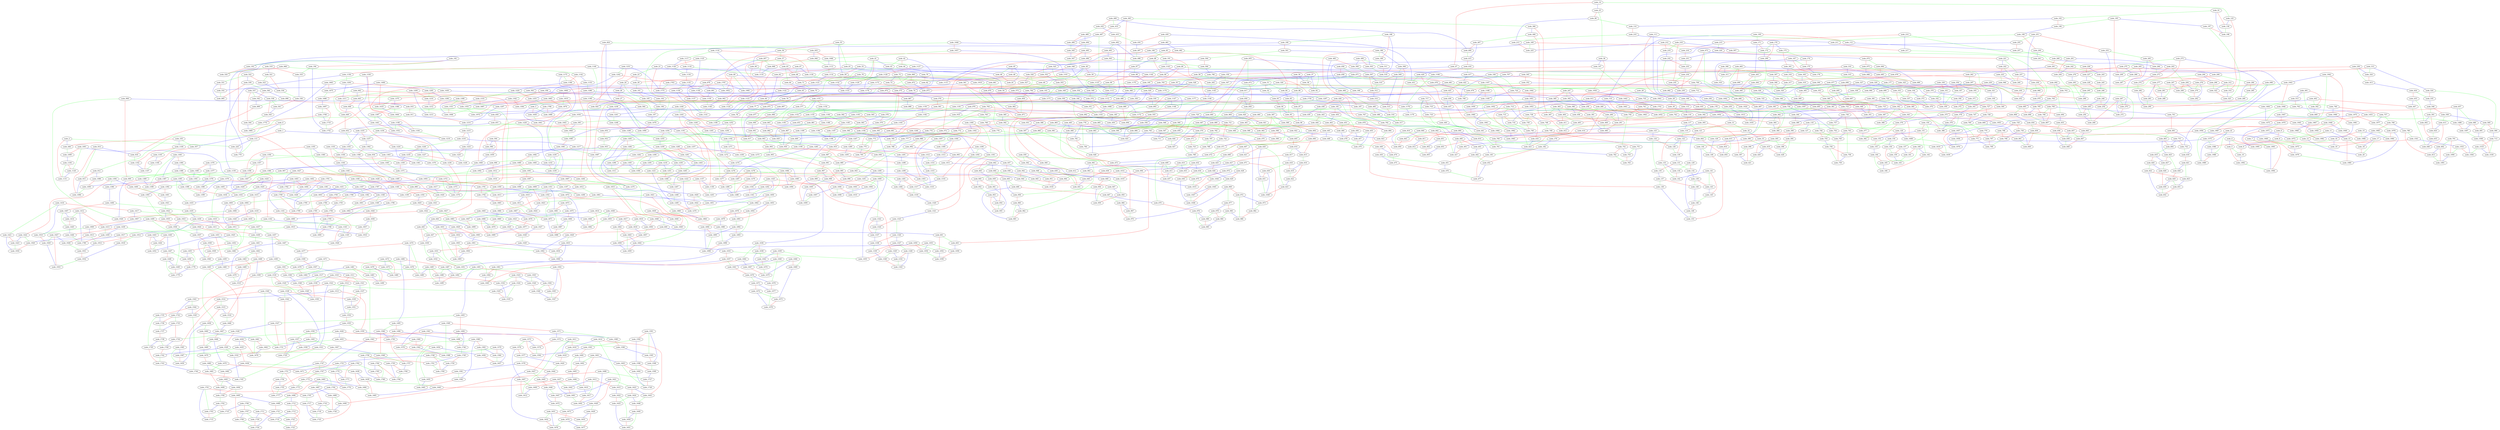 graph {
  node_0 ;
  node_1 ;
  node_2 ;
  node_3 ;
  node_4 ;
  node_5 ;
  node_6 ;
  node_7 ;
  node_8 ;
  node_9 ;
  node_10 ;
  node_11 ;
  node_12 ;
  node_13 ;
  node_14 ;
  node_15 ;
  node_16 ;
  node_17 ;
  node_18 ;
  node_19 ;
  node_20 ;
  node_21 ;
  node_22 ;
  node_23 ;
  node_24 ;
  node_25 ;
  node_26 ;
  node_27 ;
  node_28 ;
  node_29 ;
  node_30 ;
  node_31 ;
  node_32 ;
  node_33 ;
  node_34 ;
  node_35 ;
  node_36 ;
  node_37 ;
  node_38 ;
  node_39 ;
  node_40 ;
  node_41 ;
  node_42 ;
  node_43 ;
  node_44 ;
  node_45 ;
  node_46 ;
  node_47 ;
  node_48 ;
  node_49 ;
  node_50 ;
  node_51 ;
  node_52 ;
  node_53 ;
  node_54 ;
  node_55 ;
  node_56 ;
  node_57 ;
  node_58 ;
  node_59 ;
  node_60 ;
  node_61 ;
  node_62 ;
  node_63 ;
  node_64 ;
  node_65 ;
  node_66 ;
  node_67 ;
  node_68 ;
  node_69 ;
  node_70 ;
  node_71 ;
  node_72 ;
  node_73 ;
  node_74 ;
  node_75 ;
  node_76 ;
  node_77 ;
  node_78 ;
  node_79 ;
  node_80 ;
  node_81 ;
  node_82 ;
  node_83 ;
  node_84 ;
  node_85 ;
  node_86 ;
  node_87 ;
  node_88 ;
  node_89 ;
  node_90 ;
  node_91 ;
  node_92 ;
  node_93 ;
  node_94 ;
  node_95 ;
  node_96 ;
  node_97 ;
  node_98 ;
  node_99 ;
  node_100 ;
  node_101 ;
  node_102 ;
  node_103 ;
  node_104 ;
  node_105 ;
  node_106 ;
  node_107 ;
  node_108 ;
  node_109 ;
  node_110 ;
  node_111 ;
  node_112 ;
  node_113 ;
  node_114 ;
  node_115 ;
  node_116 ;
  node_117 ;
  node_118 ;
  node_119 ;
  node_120 ;
  node_121 ;
  node_122 ;
  node_123 ;
  node_124 ;
  node_125 ;
  node_126 ;
  node_127 ;
  node_128 ;
  node_129 ;
  node_130 ;
  node_131 ;
  node_132 ;
  node_133 ;
  node_134 ;
  node_135 ;
  node_136 ;
  node_137 ;
  node_138 ;
  node_139 ;
  node_140 ;
  node_141 ;
  node_142 ;
  node_143 ;
  node_144 ;
  node_145 ;
  node_146 ;
  node_147 ;
  node_148 ;
  node_149 ;
  node_150 ;
  node_151 ;
  node_152 ;
  node_153 ;
  node_154 ;
  node_155 ;
  node_156 ;
  node_157 ;
  node_158 ;
  node_159 ;
  node_160 ;
  node_161 ;
  node_162 ;
  node_163 ;
  node_164 ;
  node_165 ;
  node_166 ;
  node_167 ;
  node_168 ;
  node_169 ;
  node_170 ;
  node_171 ;
  node_172 ;
  node_173 ;
  node_174 ;
  node_175 ;
  node_176 ;
  node_177 ;
  node_178 ;
  node_179 ;
  node_180 ;
  node_181 ;
  node_182 ;
  node_183 ;
  node_184 ;
  node_185 ;
  node_186 ;
  node_187 ;
  node_188 ;
  node_189 ;
  node_190 ;
  node_191 ;
  node_192 ;
  node_193 ;
  node_194 ;
  node_195 ;
  node_196 ;
  node_197 ;
  node_198 ;
  node_199 ;
  node_200 ;
  node_201 ;
  node_202 ;
  node_203 ;
  node_204 ;
  node_205 ;
  node_206 ;
  node_207 ;
  node_208 ;
  node_209 ;
  node_210 ;
  node_211 ;
  node_212 ;
  node_213 ;
  node_214 ;
  node_215 ;
  node_216 ;
  node_217 ;
  node_218 ;
  node_219 ;
  node_220 ;
  node_221 ;
  node_222 ;
  node_223 ;
  node_224 ;
  node_225 ;
  node_226 ;
  node_227 ;
  node_228 ;
  node_229 ;
  node_230 ;
  node_231 ;
  node_232 ;
  node_233 ;
  node_234 ;
  node_235 ;
  node_236 ;
  node_237 ;
  node_238 ;
  node_239 ;
  node_240 ;
  node_241 ;
  node_242 ;
  node_243 ;
  node_244 ;
  node_245 ;
  node_246 ;
  node_247 ;
  node_248 ;
  node_249 ;
  node_250 ;
  node_251 ;
  node_252 ;
  node_253 ;
  node_254 ;
  node_255 ;
  node_256 ;
  node_257 ;
  node_258 ;
  node_259 ;
  node_260 ;
  node_261 ;
  node_262 ;
  node_263 ;
  node_264 ;
  node_265 ;
  node_266 ;
  node_267 ;
  node_268 ;
  node_269 ;
  node_270 ;
  node_271 ;
  node_272 ;
  node_273 ;
  node_274 ;
  node_275 ;
  node_276 ;
  node_277 ;
  node_278 ;
  node_279 ;
  node_280 ;
  node_281 ;
  node_282 ;
  node_283 ;
  node_284 ;
  node_285 ;
  node_286 ;
  node_287 ;
  node_288 ;
  node_289 ;
  node_290 ;
  node_291 ;
  node_292 ;
  node_293 ;
  node_294 ;
  node_295 ;
  node_296 ;
  node_297 ;
  node_298 ;
  node_299 ;
  node_300 ;
  node_301 ;
  node_302 ;
  node_303 ;
  node_304 ;
  node_305 ;
  node_306 ;
  node_307 ;
  node_308 ;
  node_309 ;
  node_310 ;
  node_311 ;
  node_312 ;
  node_313 ;
  node_314 ;
  node_315 ;
  node_316 ;
  node_317 ;
  node_318 ;
  node_319 ;
  node_320 ;
  node_321 ;
  node_322 ;
  node_323 ;
  node_324 ;
  node_325 ;
  node_326 ;
  node_327 ;
  node_328 ;
  node_329 ;
  node_330 ;
  node_331 ;
  node_332 ;
  node_333 ;
  node_334 ;
  node_335 ;
  node_336 ;
  node_337 ;
  node_338 ;
  node_339 ;
  node_340 ;
  node_341 ;
  node_342 ;
  node_343 ;
  node_344 ;
  node_345 ;
  node_346 ;
  node_347 ;
  node_348 ;
  node_349 ;
  node_350 ;
  node_351 ;
  node_352 ;
  node_353 ;
  node_354 ;
  node_355 ;
  node_356 ;
  node_357 ;
  node_358 ;
  node_359 ;
  node_360 ;
  node_361 ;
  node_362 ;
  node_363 ;
  node_364 ;
  node_365 ;
  node_366 ;
  node_367 ;
  node_368 ;
  node_369 ;
  node_370 ;
  node_371 ;
  node_372 ;
  node_373 ;
  node_374 ;
  node_375 ;
  node_376 ;
  node_377 ;
  node_378 ;
  node_379 ;
  node_380 ;
  node_381 ;
  node_382 ;
  node_383 ;
  node_384 ;
  node_385 ;
  node_386 ;
  node_387 ;
  node_388 ;
  node_389 ;
  node_390 ;
  node_391 ;
  node_392 ;
  node_393 ;
  node_394 ;
  node_395 ;
  node_396 ;
  node_397 ;
  node_398 ;
  node_399 ;
  node_400 ;
  node_401 ;
  node_402 ;
  node_403 ;
  node_404 ;
  node_405 ;
  node_406 ;
  node_407 ;
  node_408 ;
  node_409 ;
  node_410 ;
  node_411 ;
  node_412 ;
  node_413 ;
  node_414 ;
  node_415 ;
  node_416 ;
  node_417 ;
  node_418 ;
  node_419 ;
  node_420 ;
  node_421 ;
  node_422 ;
  node_423 ;
  node_424 ;
  node_425 ;
  node_426 ;
  node_427 ;
  node_428 ;
  node_429 ;
  node_430 ;
  node_431 ;
  node_432 ;
  node_433 ;
  node_434 ;
  node_435 ;
  node_436 ;
  node_437 ;
  node_438 ;
  node_439 ;
  node_440 ;
  node_441 ;
  node_442 ;
  node_443 ;
  node_444 ;
  node_445 ;
  node_446 ;
  node_447 ;
  node_448 ;
  node_449 ;
  node_450 ;
  node_451 ;
  node_452 ;
  node_453 ;
  node_454 ;
  node_455 ;
  node_456 ;
  node_457 ;
  node_458 ;
  node_459 ;
  node_460 ;
  node_461 ;
  node_462 ;
  node_463 ;
  node_464 ;
  node_465 ;
  node_466 ;
  node_467 ;
  node_468 ;
  node_469 ;
  node_470 ;
  node_471 ;
  node_472 ;
  node_473 ;
  node_474 ;
  node_475 ;
  node_476 ;
  node_477 ;
  node_478 ;
  node_479 ;
  node_480 ;
  node_481 ;
  node_482 ;
  node_483 ;
  node_484 ;
  node_485 ;
  node_486 ;
  node_487 ;
  node_488 ;
  node_489 ;
  node_490 ;
  node_491 ;
  node_492 ;
  node_493 ;
  node_494 ;
  node_495 ;
  node_496 ;
  node_497 ;
  node_498 ;
  node_499 ;
  node_500 ;
  node_501 ;
  node_502 ;
  node_503 ;
  node_504 ;
  node_505 ;
  node_506 ;
  node_507 ;
  node_508 ;
  node_509 ;
  node_510 ;
  node_511 ;
  node_512 ;
  node_513 ;
  node_514 ;
  node_515 ;
  node_516 ;
  node_517 ;
  node_518 ;
  node_519 ;
  node_520 ;
  node_521 ;
  node_522 ;
  node_523 ;
  node_524 ;
  node_525 ;
  node_526 ;
  node_527 ;
  node_528 ;
  node_529 ;
  node_530 ;
  node_531 ;
  node_532 ;
  node_533 ;
  node_534 ;
  node_535 ;
  node_536 ;
  node_537 ;
  node_538 ;
  node_539 ;
  node_540 ;
  node_541 ;
  node_542 ;
  node_543 ;
  node_544 ;
  node_545 ;
  node_546 ;
  node_547 ;
  node_548 ;
  node_549 ;
  node_550 ;
  node_551 ;
  node_552 ;
  node_553 ;
  node_554 ;
  node_555 ;
  node_556 ;
  node_557 ;
  node_558 ;
  node_559 ;
  node_560 ;
  node_561 ;
  node_562 ;
  node_563 ;
  node_564 ;
  node_565 ;
  node_566 ;
  node_567 ;
  node_568 ;
  node_569 ;
  node_570 ;
  node_571 ;
  node_572 ;
  node_573 ;
  node_574 ;
  node_575 ;
  node_576 ;
  node_577 ;
  node_578 ;
  node_579 ;
  node_580 ;
  node_581 ;
  node_582 ;
  node_583 ;
  node_584 ;
  node_585 ;
  node_586 ;
  node_587 ;
  node_588 ;
  node_589 ;
  node_590 ;
  node_591 ;
  node_592 ;
  node_593 ;
  node_594 ;
  node_595 ;
  node_596 ;
  node_597 ;
  node_598 ;
  node_599 ;
  node_600 ;
  node_601 ;
  node_602 ;
  node_603 ;
  node_604 ;
  node_605 ;
  node_606 ;
  node_607 ;
  node_608 ;
  node_609 ;
  node_610 ;
  node_611 ;
  node_612 ;
  node_613 ;
  node_614 ;
  node_615 ;
  node_616 ;
  node_617 ;
  node_618 ;
  node_619 ;
  node_620 ;
  node_621 ;
  node_622 ;
  node_623 ;
  node_624 ;
  node_625 ;
  node_626 ;
  node_627 ;
  node_628 ;
  node_629 ;
  node_630 ;
  node_631 ;
  node_632 ;
  node_633 ;
  node_634 ;
  node_635 ;
  node_636 ;
  node_637 ;
  node_638 ;
  node_639 ;
  node_640 ;
  node_641 ;
  node_642 ;
  node_643 ;
  node_644 ;
  node_645 ;
  node_646 ;
  node_647 ;
  node_648 ;
  node_649 ;
  node_650 ;
  node_651 ;
  node_652 ;
  node_653 ;
  node_654 ;
  node_655 ;
  node_656 ;
  node_657 ;
  node_658 ;
  node_659 ;
  node_660 ;
  node_661 ;
  node_662 ;
  node_663 ;
  node_664 ;
  node_665 ;
  node_666 ;
  node_667 ;
  node_668 ;
  node_669 ;
  node_670 ;
  node_671 ;
  node_672 ;
  node_673 ;
  node_674 ;
  node_675 ;
  node_676 ;
  node_677 ;
  node_678 ;
  node_679 ;
  node_680 ;
  node_681 ;
  node_682 ;
  node_683 ;
  node_684 ;
  node_685 ;
  node_686 ;
  node_687 ;
  node_688 ;
  node_689 ;
  node_690 ;
  node_691 ;
  node_692 ;
  node_693 ;
  node_694 ;
  node_695 ;
  node_696 ;
  node_697 ;
  node_698 ;
  node_699 ;
  node_700 ;
  node_701 ;
  node_702 ;
  node_703 ;
  node_704 ;
  node_705 ;
  node_706 ;
  node_707 ;
  node_708 ;
  node_709 ;
  node_710 ;
  node_711 ;
  node_712 ;
  node_713 ;
  node_714 ;
  node_715 ;
  node_716 ;
  node_717 ;
  node_718 ;
  node_719 ;
  node_720 ;
  node_721 ;
  node_722 ;
  node_723 ;
  node_724 ;
  node_725 ;
  node_726 ;
  node_727 ;
  node_728 ;
  node_729 ;
  node_730 ;
  node_731 ;
  node_732 ;
  node_733 ;
  node_734 ;
  node_735 ;
  node_736 ;
  node_737 ;
  node_738 ;
  node_739 ;
  node_740 ;
  node_741 ;
  node_742 ;
  node_743 ;
  node_744 ;
  node_745 ;
  node_746 ;
  node_747 ;
  node_748 ;
  node_749 ;
  node_750 ;
  node_751 ;
  node_752 ;
  node_753 ;
  node_754 ;
  node_755 ;
  node_756 ;
  node_757 ;
  node_758 ;
  node_759 ;
  node_760 ;
  node_761 ;
  node_762 ;
  node_763 ;
  node_764 ;
  node_765 ;
  node_766 ;
  node_767 ;
  node_768 ;
  node_769 ;
  node_770 ;
  node_771 ;
  node_772 ;
  node_773 ;
  node_774 ;
  node_775 ;
  node_776 ;
  node_777 ;
  node_778 ;
  node_779 ;
  node_780 ;
  node_781 ;
  node_782 ;
  node_783 ;
  node_784 ;
  node_785 ;
  node_786 ;
  node_787 ;
  node_788 ;
  node_789 ;
  node_790 ;
  node_791 ;
  node_792 ;
  node_793 ;
  node_794 ;
  node_795 ;
  node_796 ;
  node_797 ;
  node_798 ;
  node_799 ;
  node_800 ;
  node_801 ;
  node_802 ;
  node_803 ;
  node_804 ;
  node_805 ;
  node_806 ;
  node_807 ;
  node_808 ;
  node_809 ;
  node_810 ;
  node_811 ;
  node_812 ;
  node_813 ;
  node_814 ;
  node_815 ;
  node_816 ;
  node_817 ;
  node_818 ;
  node_819 ;
  node_820 ;
  node_821 ;
  node_822 ;
  node_823 ;
  node_824 ;
  node_825 ;
  node_826 ;
  node_827 ;
  node_828 ;
  node_829 ;
  node_830 ;
  node_831 ;
  node_832 ;
  node_833 ;
  node_834 ;
  node_835 ;
  node_836 ;
  node_837 ;
  node_838 ;
  node_839 ;
  node_840 ;
  node_841 ;
  node_842 ;
  node_843 ;
  node_844 ;
  node_845 ;
  node_846 ;
  node_847 ;
  node_848 ;
  node_849 ;
  node_850 ;
  node_851 ;
  node_852 ;
  node_853 ;
  node_854 ;
  node_855 ;
  node_856 ;
  node_857 ;
  node_858 ;
  node_859 ;
  node_860 ;
  node_861 ;
  node_862 ;
  node_863 ;
  node_864 ;
  node_865 ;
  node_866 ;
  node_867 ;
  node_868 ;
  node_869 ;
  node_870 ;
  node_871 ;
  node_872 ;
  node_873 ;
  node_874 ;
  node_875 ;
  node_876 ;
  node_877 ;
  node_878 ;
  node_879 ;
  node_880 ;
  node_881 ;
  node_882 ;
  node_883 ;
  node_884 ;
  node_885 ;
  node_886 ;
  node_887 ;
  node_888 ;
  node_889 ;
  node_890 ;
  node_891 ;
  node_892 ;
  node_893 ;
  node_894 ;
  node_895 ;
  node_896 ;
  node_897 ;
  node_898 ;
  node_899 ;
  node_900 ;
  node_901 ;
  node_902 ;
  node_903 ;
  node_904 ;
  node_905 ;
  node_906 ;
  node_907 ;
  node_908 ;
  node_909 ;
  node_910 ;
  node_911 ;
  node_912 ;
  node_913 ;
  node_914 ;
  node_915 ;
  node_916 ;
  node_917 ;
  node_918 ;
  node_919 ;
  node_920 ;
  node_921 ;
  node_922 ;
  node_923 ;
  node_924 ;
  node_925 ;
  node_926 ;
  node_927 ;
  node_928 ;
  node_929 ;
  node_930 ;
  node_931 ;
  node_932 ;
  node_933 ;
  node_934 ;
  node_935 ;
  node_936 ;
  node_937 ;
  node_938 ;
  node_939 ;
  node_940 ;
  node_941 ;
  node_942 ;
  node_943 ;
  node_944 ;
  node_945 ;
  node_946 ;
  node_947 ;
  node_948 ;
  node_949 ;
  node_950 ;
  node_951 ;
  node_952 ;
  node_953 ;
  node_954 ;
  node_955 ;
  node_956 ;
  node_957 ;
  node_958 ;
  node_959 ;
  node_960 ;
  node_961 ;
  node_962 ;
  node_963 ;
  node_964 ;
  node_965 ;
  node_966 ;
  node_967 ;
  node_968 ;
  node_969 ;
  node_970 ;
  node_971 ;
  node_972 ;
  node_973 ;
  node_974 ;
  node_975 ;
  node_976 ;
  node_977 ;
  node_978 ;
  node_979 ;
  node_980 ;
  node_981 ;
  node_982 ;
  node_983 ;
  node_984 ;
  node_985 ;
  node_986 ;
  node_987 ;
  node_988 ;
  node_989 ;
  node_990 ;
  node_991 ;
  node_992 ;
  node_993 ;
  node_994 ;
  node_995 ;
  node_996 ;
  node_997 ;
  node_998 ;
  node_999 ;
  node_1000 ;
  node_1001 ;
  node_1002 ;
  node_1003 ;
  node_1004 ;
  node_1005 ;
  node_1006 ;
  node_1007 ;
  node_1008 ;
  node_1009 ;
  node_1010 ;
  node_1011 ;
  node_1012 ;
  node_1013 ;
  node_1014 ;
  node_1015 ;
  node_1016 ;
  node_1017 ;
  node_1018 ;
  node_1019 ;
  node_1020 ;
  node_1021 ;
  node_1022 ;
  node_1023 ;
  node_1024 ;
  node_1025 ;
  node_1026 ;
  node_1027 ;
  node_1028 ;
  node_1029 ;
  node_1030 ;
  node_1031 ;
  node_1032 ;
  node_1033 ;
  node_1034 ;
  node_1035 ;
  node_1036 ;
  node_1037 ;
  node_1038 ;
  node_1039 ;
  node_1040 ;
  node_1041 ;
  node_1042 ;
  node_1043 ;
  node_1044 ;
  node_1045 ;
  node_1046 ;
  node_1047 ;
  node_1048 ;
  node_1049 ;
  node_1050 ;
  node_1051 ;
  node_1052 ;
  node_1053 ;
  node_1054 ;
  node_1055 ;
  node_1056 ;
  node_1057 ;
  node_1058 ;
  node_1059 ;
  node_1060 ;
  node_1061 ;
  node_1062 ;
  node_1063 ;
  node_1064 ;
  node_1065 ;
  node_1066 ;
  node_1067 ;
  node_1068 ;
  node_1069 ;
  node_1070 ;
  node_1071 ;
  node_1072 ;
  node_1073 ;
  node_1074 ;
  node_1075 ;
  node_1076 ;
  node_1077 ;
  node_1078 ;
  node_1079 ;
  node_1080 ;
  node_1081 ;
  node_1082 ;
  node_1083 ;
  node_1084 ;
  node_1085 ;
  node_1086 ;
  node_1087 ;
  node_1088 ;
  node_1089 ;
  node_1090 ;
  node_1091 ;
  node_1092 ;
  node_1093 ;
  node_1094 ;
  node_1095 ;
  node_1096 ;
  node_1097 ;
  node_1098 ;
  node_1099 ;
  node_1100 ;
  node_1101 ;
  node_1102 ;
  node_1103 ;
  node_1104 ;
  node_1105 ;
  node_1106 ;
  node_1107 ;
  node_1108 ;
  node_1109 ;
  node_1110 ;
  node_1111 ;
  node_1112 ;
  node_1113 ;
  node_1114 ;
  node_1115 ;
  node_1116 ;
  node_1117 ;
  node_1118 ;
  node_1119 ;
  node_1120 ;
  node_1121 ;
  node_1122 ;
  node_1123 ;
  node_1124 ;
  node_1125 ;
  node_1126 ;
  node_1127 ;
  node_1128 ;
  node_1129 ;
  node_1130 ;
  node_1131 ;
  node_1132 ;
  node_1133 ;
  node_1134 ;
  node_1135 ;
  node_1136 ;
  node_1137 ;
  node_1138 ;
  node_1139 ;
  node_1140 ;
  node_1141 ;
  node_1142 ;
  node_1143 ;
  node_1144 ;
  node_1145 ;
  node_1146 ;
  node_1147 ;
  node_1148 ;
  node_1149 ;
  node_1150 ;
  node_1151 ;
  node_1152 ;
  node_1153 ;
  node_1154 ;
  node_1155 ;
  node_1156 ;
  node_1157 ;
  node_1158 ;
  node_1159 ;
  node_1160 ;
  node_1161 ;
  node_1162 ;
  node_1163 ;
  node_1164 ;
  node_1165 ;
  node_1166 ;
  node_1167 ;
  node_1168 ;
  node_1169 ;
  node_1170 ;
  node_1171 ;
  node_1172 ;
  node_1173 ;
  node_1174 ;
  node_1175 ;
  node_1176 ;
  node_1177 ;
  node_1178 ;
  node_1179 ;
  node_1180 ;
  node_1181 ;
  node_1182 ;
  node_1183 ;
  node_1184 ;
  node_1185 ;
  node_1186 ;
  node_1187 ;
  node_1188 ;
  node_1189 ;
  node_1190 ;
  node_1191 ;
  node_1192 ;
  node_1193 ;
  node_1194 ;
  node_1195 ;
  node_1196 ;
  node_1197 ;
  node_1198 ;
  node_1199 ;
  node_1200 ;
  node_1201 ;
  node_1202 ;
  node_1203 ;
  node_1204 ;
  node_1205 ;
  node_1206 ;
  node_1207 ;
  node_1208 ;
  node_1209 ;
  node_1210 ;
  node_1211 ;
  node_1212 ;
  node_1213 ;
  node_1214 ;
  node_1215 ;
  node_1216 ;
  node_1217 ;
  node_1218 ;
  node_1219 ;
  node_1220 ;
  node_1221 ;
  node_1222 ;
  node_1223 ;
  node_1224 ;
  node_1225 ;
  node_1226 ;
  node_1227 ;
  node_1228 ;
  node_1229 ;
  node_1230 ;
  node_1231 ;
  node_1232 ;
  node_1233 ;
  node_1234 ;
  node_1235 ;
  node_1236 ;
  node_1237 ;
  node_1238 ;
  node_1239 ;
  node_1240 ;
  node_1241 ;
  node_1242 ;
  node_1243 ;
  node_1244 ;
  node_1245 ;
  node_1246 ;
  node_1247 ;
  node_1248 ;
  node_1249 ;
  node_1250 ;
  node_1251 ;
  node_1252 ;
  node_1253 ;
  node_1254 ;
  node_1255 ;
  node_1256 ;
  node_1257 ;
  node_1258 ;
  node_1259 ;
  node_1260 ;
  node_1261 ;
  node_1262 ;
  node_1263 ;
  node_1264 ;
  node_1265 ;
  node_1266 ;
  node_1267 ;
  node_1268 ;
  node_1269 ;
  node_1270 ;
  node_1271 ;
  node_1272 ;
  node_1273 ;
  node_1274 ;
  node_1275 ;
  node_1276 ;
  node_1277 ;
  node_1278 ;
  node_1279 ;
  node_1280 ;
  node_1281 ;
  node_1282 ;
  node_1283 ;
  node_1284 ;
  node_1285 ;
  node_1286 ;
  node_1287 ;
  node_1288 ;
  node_1289 ;
  node_1290 ;
  node_1291 ;
  node_1292 ;
  node_1293 ;
  node_1294 ;
  node_1295 ;
  node_1296 ;
  node_1297 ;
  node_1298 ;
  node_1299 ;
  node_1300 ;
  node_1301 ;
  node_1302 ;
  node_1303 ;
  node_1304 ;
  node_1305 ;
  node_1306 ;
  node_1307 ;
  node_1308 ;
  node_1309 ;
  node_1310 ;
  node_1311 ;
  node_1312 ;
  node_1313 ;
  node_1314 ;
  node_1315 ;
  node_1316 ;
  node_1317 ;
  node_1318 ;
  node_1319 ;
  node_1320 ;
  node_1321 ;
  node_1322 ;
  node_1323 ;
  node_1324 ;
  node_1325 ;
  node_1326 ;
  node_1327 ;
  node_1328 ;
  node_1329 ;
  node_1330 ;
  node_1331 ;
  node_1332 ;
  node_1333 ;
  node_1334 ;
  node_1335 ;
  node_1336 ;
  node_1337 ;
  node_1338 ;
  node_1339 ;
  node_1340 ;
  node_1341 ;
  node_1342 ;
  node_1343 ;
  node_1344 ;
  node_1345 ;
  node_1346 ;
  node_1347 ;
  node_1348 ;
  node_1349 ;
  node_1350 ;
  node_1351 ;
  node_1352 ;
  node_1353 ;
  node_1354 ;
  node_1355 ;
  node_1356 ;
  node_1357 ;
  node_1358 ;
  node_1359 ;
  node_1360 ;
  node_1361 ;
  node_1362 ;
  node_1363 ;
  node_1364 ;
  node_1365 ;
  node_1366 ;
  node_1367 ;
  node_1368 ;
  node_1369 ;
  node_1370 ;
  node_1371 ;
  node_1372 ;
  node_1373 ;
  node_1374 ;
  node_1375 ;
  node_1376 ;
  node_1377 ;
  node_1378 ;
  node_1379 ;
  node_1380 ;
  node_1381 ;
  node_1382 ;
  node_1383 ;
  node_1384 ;
  node_1385 ;
  node_1386 ;
  node_1387 ;
  node_1388 ;
  node_1389 ;
  node_1390 ;
  node_1391 ;
  node_1392 ;
  node_1393 ;
  node_1394 ;
  node_1395 ;
  node_1396 ;
  node_1397 ;
  node_1398 ;
  node_1399 ;
  node_1400 ;
  node_1401 ;
  node_1402 ;
  node_1403 ;
  node_1404 ;
  node_1405 ;
  node_1406 ;
  node_1407 ;
  node_1408 ;
  node_1409 ;
  node_1410 ;
  node_1411 ;
  node_1412 ;
  node_1413 ;
  node_1414 ;
  node_1415 ;
  node_1416 ;
  node_1417 ;
  node_1418 ;
  node_1419 ;
  node_1420 ;
  node_1421 ;
  node_1422 ;
  node_1423 ;
  node_1424 ;
  node_1425 ;
  node_1426 ;
  node_1427 ;
  node_1428 ;
  node_1429 ;
  node_1430 ;
  node_1431 ;
  node_1432 ;
  node_1433 ;
  node_1434 ;
  node_1435 ;
  node_1436 ;
  node_1437 ;
  node_1438 ;
  node_1439 ;
  node_1440 ;
  node_1441 ;
  node_1442 ;
  node_1443 ;
  node_1444 ;
  node_1445 ;
  node_1446 ;
  node_1447 ;
  node_1448 ;
  node_1449 ;
  node_1450 ;
  node_1451 ;
  node_1452 ;
  node_1453 ;
  node_1454 ;
  node_1455 ;
  node_1456 ;
  node_1457 ;
  node_1458 ;
  node_1459 ;
  node_1460 ;
  node_1461 ;
  node_1462 ;
  node_1463 ;
  node_1464 ;
  node_1465 ;
  node_1466 ;
  node_1467 ;
  node_1468 ;
  node_1469 ;
  node_1470 ;
  node_1471 ;
  node_1472 ;
  node_1473 ;
  node_1474 ;
  node_1475 ;
  node_1476 ;
  node_1477 ;
  node_1478 ;
  node_1479 ;
  node_1480 ;
  node_1481 ;
  node_1482 ;
  node_1483 ;
  node_1484 ;
  node_1485 ;
  node_1486 ;
  node_1487 ;
  node_1488 ;
  node_1489 ;
  node_1490 ;
  node_1491 ;
  node_1492 ;
  node_1493 ;
  node_1494 ;
  node_1495 ;
  node_1496 ;
  node_1497 ;
  node_1498 ;
  node_1499 ;
  node_1500 ;
  node_1501 ;
  node_1502 ;
  node_1503 ;
  node_1504 ;
  node_1505 ;
  node_1506 ;
  node_1507 ;
  node_1508 ;
  node_1509 ;
  node_1510 ;
  node_1511 ;
  node_1512 ;
  node_1513 ;
  node_1514 ;
  node_1515 ;
  node_1516 ;
  node_1517 ;
  node_1518 ;
  node_1519 ;
  node_1520 ;
  node_1521 ;
  node_1522 ;
  node_1523 ;
  node_1524 ;
  node_1525 ;
  node_1526 ;
  node_1527 ;
  node_1528 ;
  node_1529 ;
  node_1530 ;
  node_1531 ;
  node_1532 ;
  node_1533 ;
  node_1534 ;
  node_1535 ;
  node_1536 ;
  node_1537 ;
  node_1538 ;
  node_1539 ;
  node_1540 ;
  node_1541 ;
  node_1542 ;
  node_1543 ;
  node_1544 ;
  node_1545 ;
  node_1546 ;
  node_1547 ;
  node_1548 ;
  node_1549 ;
  node_1550 ;
  node_1551 ;
  node_1552 ;
  node_1553 ;
  node_1554 ;
  node_1555 ;
  node_1556 ;
  node_1557 ;
  node_1558 ;
  node_1559 ;
  node_1560 ;
  node_1561 ;
  node_1562 ;
  node_1563 ;
  node_1564 ;
  node_1565 ;
  node_1566 ;
  node_1567 ;
  node_1568 ;
  node_1569 ;
  node_1570 ;
  node_1571 ;
  node_1572 ;
  node_1573 ;
  node_1574 ;
  node_1575 ;
  node_1576 ;
  node_1577 ;
  node_1578 ;
  node_1579 ;
  node_1580 ;
  node_1581 ;
  node_1582 ;
  node_1583 ;
  node_1584 ;
  node_1585 ;
  node_1586 ;
  node_1587 ;
  node_1588 ;
  node_1589 ;
  node_1590 ;
  node_1591 ;
  node_1592 ;
  node_1593 ;
  node_1594 ;
  node_1595 ;
  node_1596 ;
  node_1597 ;
  node_1598 ;
  node_1599 ;
  node_1600 ;
  node_1601 ;
  node_1602 ;
  node_1603 ;
  node_1604 ;
  node_1605 ;
  node_1606 ;
  node_1607 ;
  node_1608 ;
  node_1609 ;
  node_1610 ;
  node_1611 ;
  node_1612 ;
  node_1613 ;
  node_1614 ;
  node_1615 ;
  node_1616 ;
  node_1617 ;
  node_1618 ;
  node_1619 ;
  node_1620 ;
  node_1621 ;
  node_1622 ;
  node_1623 ;
  node_1624 ;
  node_1625 ;
  node_1626 ;
  node_1627 ;
  node_1628 ;
  node_1629 ;
  node_1630 ;
  node_1631 ;
  node_1632 ;
  node_1633 ;
  node_1634 ;
  node_1635 ;
  node_1636 ;
  node_1637 ;
  node_1638 ;
  node_1639 ;
  node_1640 ;
  node_1641 ;
  node_1642 ;
  node_1643 ;
  node_1644 ;
  node_1645 ;
  node_1646 ;
  node_1647 ;
  node_1648 ;
  node_1649 ;
  node_1650 ;
  node_1651 ;
  node_1652 ;
  node_1653 ;
  node_1654 ;
  node_1655 ;
  node_1656 ;
  node_1657 ;
  node_1658 ;
  node_1659 ;
  node_1660 ;
  node_1661 ;
  node_1662 ;
  node_1663 ;
  node_1664 ;
  node_1665 ;
  node_1666 ;
  node_1667 ;
  node_1668 ;
  node_1669 ;
  node_1670 ;
  node_1671 ;
  node_1672 ;
  node_1673 ;
  node_1674 ;
  node_1675 ;
  node_1676 ;
  node_1677 ;
  node_1678 ;
  node_1679 ;
  node_1680 ;
  node_1681 ;
  node_1682 ;
  node_1683 ;
  node_1684 ;
  node_1685 ;
  node_1686 ;
  node_1687 ;
  node_1688 ;
  node_1689 ;
  node_1690 ;
  node_1691 ;
  node_1692 ;
  node_1693 ;
  node_1694 ;
  node_1695 ;
  node_1696 ;
  node_1697 ;
  node_1698 ;
  node_1699 ;
  node_1700 ;
  node_1701 ;
  node_1702 ;
  node_1703 ;
  node_1704 ;
  node_1705 ;
  node_1706 ;
  node_1707 ;
  node_1708 ;
  node_1709 ;
  node_1710 ;
  node_1711 ;
  node_1712 ;
  node_1713 ;
  node_1714 ;
  node_1715 ;
  node_1716 ;
  node_1717 ;
  node_1718 ;
  node_1719 ;
  node_1720 ;
  node_1721 ;
  node_1722 ;
  node_1723 ;
  node_1724 ;
  node_1725 ;
  node_1726 ;
  node_1727 ;
  node_1728 ;
  node_1729 ;
  node_1730 ;
  node_1731 ;
  node_1732 ;
  node_1733 ;
  node_1734 ;
  node_1735 ;
  node_1736 ;
  node_1737 ;
  node_1738 ;
  node_1739 ;
  node_1740 ;
  node_1741 ;
  node_1742 ;
  node_1743 ;
  node_1744 ;
  node_1745 ;
  node_1746 ;
  node_1747 ;
  node_1748 ;
  node_1749 ;
  node_1750 ;
  node_1751 ;
  node_1752 ;
  node_1753 ;
  node_1754 ;
  node_1755 ;
  node_1756 ;
  node_1757 ;
  node_1758 ;
  node_1759 ;
  node_1760 ;
  node_1761 ;
  node_1762 ;
  node_1763 ;
  node_1764 ;
  node_1765 ;
  node_1766 ;
  node_1767 ;
  node_1768 ;
  node_1769 ;
  node_1770 ;
  node_1771 ;
  node_1772 ;
  node_1773 ;
  node_1774 ;
  node_1775 ;
  node_1776 ;
  node_1777 ;
  node_1778 ;
  node_1779 ;
  node_1780 ;
  node_1781 ;
  node_1782 ;
  node_1783 ;
  node_1784 ;
  node_1785 ;
  node_1786 ;
  node_1787 ;
  node_1788 ;
  node_1789 ;
  node_1790 ;
  node_1791 ;
  node_1792 ;
  node_1793 ;
  node_1794 ;
  node_1795 ;
  node_1796 ;
  node_1797 ;
  node_1798 ;
  node_1799 ;
  node_1800 ;
  node_1801 ;
  node_1802 ;
  node_1803 ;
  node_1804 ;
  node_1805 ;
  node_1806 ;
  node_1807 ;
  node_1808 ;
  node_1809 ;
  node_1810 ;
  node_1811 ;
  node_1812 ;
  node_1813 ;
  node_1814 ;
  node_1815 ;
  node_1816 ;
  node_1817 ;
  node_1818 ;
  node_1819 ;
  node_1820 ;
  node_1821 ;
  node_1822 ;
  node_1823 ;
  node_1824 ;
  node_1825 ;
  node_1826 ;
  node_1827 ;
  node_1828 ;
  node_1829 ;
  node_1830 ;
  node_1831 ;
  node_1832 ;
  node_1833 ;
  node_1834 ;
  node_1835 ;
  node_1836 ;
  node_1837 ;
  node_1838 ;
  node_1839 ;
  node_1840 ;
  node_1841 ;
  node_1842 ;
  node_1843 ;
  node_1844 ;
  node_1845 ;
  node_1846 ;
  node_1847 ;
  node_1848 ;
  node_1849 ;
  node_1850 ;
  node_1851 ;
  node_1852 ;
  node_1853 ;
  node_1854 ;
  node_1855 ;
  node_1856 ;
  node_1857 ;
  node_1858 ;
  node_1859 ;
  node_1860 ;
  node_1861 ;
  node_1862 ;
  node_1863 ;
  node_1864 ;
  node_1865 ;
  node_1866 ;
  node_1867 ;
  node_1868 ;
  node_1869 ;
  node_1870 ;
  node_1871 ;
  node_1872 ;
  node_1873 ;
  node_1874 ;
  node_1875 ;
  node_1876 ;
  node_1877 ;
  node_1878 ;
  node_1879 ;
  node_1880 ;
  node_1881 ;
  node_1882 ;
  node_1883 ;
  node_1884 ;
  node_1885 ;
  node_1886 ;
  node_1887 ;
  node_1888 ;
  node_1889 ;
  node_1890 ;
  node_1891 ;
  node_1892 ;
  node_1893 ;
  node_1894 ;
  node_1895 ;
  node_1896 ;
  node_1897 ;
  node_1898 ;
  node_1899 ;
  node_1900 ;
  node_1901 ;
  node_1902 ;
  node_1903 ;
  node_1904 ;
  node_1905 ;
  node_1906 ;
  node_1907 ;
  node_1908 ;
  node_1909 ;
  node_1910 ;
  node_1911 ;
  node_1912 ;
  node_1913 ;
  node_1914 ;
  node_1915 ;
  node_1916 ;
  node_1917 ;
  node_1918 ;
  node_1919 ;
  node_1920 ;
  node_1921 ;
  node_1922 ;
  node_1923 ;
  node_1924 ;
  node_1925 ;
  node_1926 ;
  node_1927 ;
  node_1928 ;
  node_1929 ;
  node_1930 ;
  node_1931 ;
  node_1932 ;
  node_1933 ;
  node_1934 ;
  node_1935 ;
  node_1936 ;
  node_1937 ;
  node_1938 ;
  node_1939 ;
  node_1940 ;
  node_1941 ;
  node_1942 ;
  node_1943 ;
  node_1944 ;
  node_1945 ;
  node_1946 ;
  node_1947 ;
  node_1948 ;
  node_1949 ;
  node_1950 ;
  node_1951 ;
  node_1952 ;
  node_1953 ;
  node_1954 ;
  node_1955 ;
  node_1956 ;
  node_1957 ;
  node_1958 ;
  node_1959 ;
  node_1960 ;
  node_1961 ;
  node_1962 ;
  node_1963 ;
  node_1964 ;
  node_1965 ;
  node_1966 ;
  node_1967 ;
  node_1968 ;
  node_1969 ;
  node_1970 ;
  node_1971 ;
  node_1972 ;
  node_1973 ;
  node_1974 ;
  node_1975 ;
  node_1976 ;
  node_1977 ;
  node_1978 ;
  node_1979 ;
  node_1980 ;
  node_1981 ;
  node_1982 ;
  node_1983 ;
  node_1984 ;
  node_1985 ;
  node_1986 ;
  node_1987 ;
  node_1988 ;
  node_1989 ;
  node_1990 ;
  node_1991 ;
  node_1992 ;
  node_1993 ;
  node_1994 ;
  node_1995 ;

  node_0 -- node_1 [color="green"];
  node_0 -- node_557 [color="blue"];
  node_1 -- node_1219 [color="blue"];
  node_1 -- node_113 [color="red"];
  node_2 -- node_224 [color="green"];
  node_2 -- node_1131 [color="red"];
  node_3 -- node_1841 [color="blue"];
  node_3 -- node_1830 [color="red"];
  node_3 -- node_1886 [color="green"];
  node_4 -- node_5 [color="blue"];
  node_4 -- node_9 [color="green"];
  node_4 -- node_1995 [color="red"];
  node_5 -- node_1992 [color="red"];
  node_6 -- node_7 [color="blue"];
  node_6 -- node_12 [color="green"];
  node_7 -- node_1994 [color="red"];
  node_8 -- node_9 [color="blue"];
  node_6 -- node_8 [color="red"];
  node_8 -- node_19 [color="green"];
  node_9 -- node_10 [color="red"];
  node_5 -- node_10 [color="green"];
  node_10 -- node_1992 [color="blue"];
  node_11 -- node_13 [color="blue"];
  node_11 -- node_12 [color="red"];
  node_12 -- node_20 [color="blue"];
  node_13 -- node_18 [color="green"];
  node_14 -- node_125 [color="green"];
  node_14 -- node_25 [color="blue"];
  node_14 -- node_47 [color="red"];
  node_15 -- node_16 [color="red"];
  node_15 -- node_1986 [color="green"];
  node_16 -- node_1995 [color="green"];
  node_16 -- node_19 [color="blue"];
  node_17 -- node_20 [color="green"];
  node_17 -- node_18 [color="blue"];
  node_18 -- node_20 [color="red"];
  node_17 -- node_19 [color="red"];
  node_21 -- node_23 [color="green"];
  node_21 -- node_1987 [color="blue"];
  node_21 -- node_1180 [color="red"];
  node_22 -- node_1988 [color="green"];
  node_22 -- node_1989 [color="blue"];
  node_22 -- node_1575 [color="red"];
  node_23 -- node_24 [color="red"];
  node_24 -- node_105 [color="green"];
  node_25 -- node_80 [color="red"];
  node_25 -- node_36 [color="green"];
  node_26 -- node_27 [color="red"];
  node_24 -- node_26 [color="blue"];
  node_26 -- node_107 [color="green"];
  node_27 -- node_1090 [color="green"];
  node_28 -- node_29 [color="blue"];
  node_28 -- node_108 [color="green"];
  node_29 -- node_30 [color="red"];
  node_29 -- node_115 [color="green"];
  node_30 -- node_31 [color="blue"];
  node_32 -- node_133 [color="red"];
  node_31 -- node_32 [color="green"];
  node_33 -- node_144 [color="red"];
  node_32 -- node_33 [color="blue"];
  node_34 -- node_86 [color="red"];
  node_34 -- node_38 [color="blue"];
  node_34 -- node_35 [color="green"];
  node_35 -- node_52 [color="blue"];
  node_36 -- node_1930 [color="red"];
  node_36 -- node_147 [color="blue"];
  node_37 -- node_38 [color="green"];
  node_37 -- node_39 [color="red"];
  node_23 -- node_39 [color="blue"];
  node_40 -- node_54 [color="green"];
  node_42 -- node_74 [color="blue"];
  node_42 -- node_43 [color="green"];
  node_43 -- node_72 [color="red"];
  node_41 -- node_43 [color="blue"];
  node_44 -- node_46 [color="blue"];
  node_42 -- node_44 [color="red"];
  node_44 -- node_76 [color="green"];
  node_45 -- node_46 [color="green"];
  node_47 -- node_315 [color="green"];
  node_47 -- node_58 [color="blue"];
  node_45 -- node_48 [color="red"];
  node_48 -- node_49 [color="green"];
  node_40 -- node_49 [color="blue"];
  node_49 -- node_54 [color="red"];
  node_40 -- node_50 [color="red"];
  node_50 -- node_51 [color="blue"];
  node_51 -- node_84 [color="green"];
  node_51 -- node_52 [color="red"];
  node_52 -- node_93 [color="green"];
  node_53 -- node_54 [color="blue"];
  node_53 -- node_59 [color="red"];
  node_55 -- node_61 [color="green"];
  node_55 -- node_56 [color="red"];
  node_55 -- node_59 [color="blue"];
  node_56 -- node_60 [color="blue"];
  node_57 -- node_63 [color="blue"];
  node_56 -- node_57 [color="green"];
  node_58 -- node_326 [color="green"];
  node_58 -- node_1775 [color="red"];
  node_59 -- node_82 [color="green"];
  node_61 -- node_62 [color="red"];
  node_60 -- node_62 [color="green"];
  node_63 -- node_68 [color="red"];
  node_63 -- node_64 [color="green"];
  node_64 -- node_65 [color="red"];
  node_60 -- node_66 [color="red"];
  node_65 -- node_66 [color="blue"];
  node_67 -- node_1124 [color="red"];
  node_67 -- node_68 [color="green"];
  node_69 -- node_1985 [color="green"];
  node_69 -- node_1852 [color="red"];
  node_69 -- node_1919 [color="blue"];
  node_70 -- node_71 [color="red"];
  node_70 -- node_73 [color="green"];
  node_68 -- node_71 [color="blue"];
  node_72 -- node_74 [color="green"];
  node_72 -- node_73 [color="blue"];
  node_73 -- node_74 [color="red"];
  node_75 -- node_76 [color="red"];
  node_64 -- node_75 [color="blue"];
  node_71 -- node_75 [color="green"];
  node_76 -- node_77 [color="blue"];
  node_65 -- node_77 [color="green"];
  node_62 -- node_78 [color="blue"];
  node_66 -- node_78 [color="green"];
  node_77 -- node_78 [color="red"];
  node_79 -- node_81 [color="green"];
  node_79 -- node_82 [color="red"];
  node_61 -- node_79 [color="blue"];
  node_80 -- node_213 [color="blue"];
  node_46 -- node_81 [color="red"];
  node_45 -- node_81 [color="blue"];
  node_48 -- node_82 [color="blue"];
  node_83 -- node_1115 [color="blue"];
  node_83 -- node_88 [color="green"];
  node_83 -- node_84 [color="red"];
  node_84 -- node_85 [color="blue"];
  node_85 -- node_87 [color="red"];
  node_85 -- node_95 [color="green"];
  node_86 -- node_87 [color="green"];
  node_86 -- node_93 [color="blue"];
  node_87 -- node_96 [color="blue"];
  node_88 -- node_97 [color="blue"];
  node_89 -- node_100 [color="red"];
  node_89 -- node_90 [color="blue"];
  node_88 -- node_90 [color="red"];
  node_90 -- node_100 [color="green"];
  node_91 -- node_198 [color="blue"];
  node_37 -- node_92 [color="blue"];
  node_89 -- node_92 [color="green"];
  node_38 -- node_92 [color="red"];
  node_93 -- node_94 [color="red"];
  node_94 -- node_96 [color="green"];
  node_94 -- node_95 [color="blue"];
  node_95 -- node_96 [color="red"];
  node_97 -- node_98 [color="green"];
  node_98 -- node_99 [color="red"];
  node_98 -- node_100 [color="blue"];
  node_99 -- node_103 [color="blue"];
  node_39 -- node_101 [color="green"];
  node_101 -- node_105 [color="red"];
  node_101 -- node_104 [color="blue"];
  node_91 -- node_102 [color="green"];
  node_103 -- node_104 [color="red"];
  node_104 -- node_106 [color="green"];
  node_105 -- node_106 [color="blue"];
  node_106 -- node_107 [color="red"];
  node_107 -- node_1079 [color="blue"];
  node_109 -- node_112 [color="red"];
  node_109 -- node_110 [color="blue"];
  node_109 -- node_171 [color="green"];
  node_111 -- node_112 [color="green"];
  node_113 -- node_779 [color="green"];
  node_113 -- node_224 [color="blue"];
  node_114 -- node_210 [color="red"];
  node_80 -- node_114 [color="green"];
  node_102 -- node_114 [color="blue"];
  node_108 -- node_115 [color="red"];
  node_30 -- node_116 [color="green"];
  node_115 -- node_116 [color="blue"];
  node_117 -- node_121 [color="green"];
  node_117 -- node_119 [color="blue"];
  node_116 -- node_117 [color="red"];
  node_118 -- node_127 [color="blue"];
  node_119 -- node_122 [color="green"];
  node_118 -- node_119 [color="red"];
  node_118 -- node_120 [color="green"];
  node_120 -- node_154 [color="red"];
  node_121 -- node_129 [color="blue"];
  node_31 -- node_121 [color="red"];
  node_122 -- node_130 [color="red"];
  node_122 -- node_126 [color="blue"];
  node_123 -- node_128 [color="green"];
  node_123 -- node_124 [color="blue"];
  node_123 -- node_138 [color="red"];
  node_124 -- node_135 [color="green"];
  node_124 -- node_126 [color="red"];
  node_125 -- node_314 [color="red"];
  node_125 -- node_136 [color="blue"];
  node_127 -- node_128 [color="red"];
  node_128 -- node_149 [color="blue"];
  node_129 -- node_134 [color="green"];
  node_126 -- node_130 [color="green"];
  node_130 -- node_131 [color="blue"];
  node_131 -- node_135 [color="red"];
  node_131 -- node_132 [color="green"];
  node_129 -- node_132 [color="red"];
  node_132 -- node_139 [color="blue"];
  node_133 -- node_134 [color="blue"];
  node_91 -- node_136 [color="red"];
  node_136 -- node_198 [color="green"];
  node_135 -- node_137 [color="blue"];
  node_137 -- node_138 [color="green"];
  node_138 -- node_153 [color="blue"];
  node_139 -- node_143 [color="red"];
  node_137 -- node_140 [color="red"];
  node_140 -- node_146 [color="blue"];
  node_139 -- node_140 [color="green"];
  node_141 -- node_145 [color="red"];
  node_141 -- node_142 [color="blue"];
  node_134 -- node_142 [color="red"];
  node_133 -- node_142 [color="green"];
  node_141 -- node_143 [color="green"];
  node_143 -- node_145 [color="blue"];
  node_144 -- node_149 [color="green"];
  node_145 -- node_146 [color="green"];
  node_147 -- node_158 [color="red"];
  node_144 -- node_148 [color="blue"];
  node_148 -- node_153 [color="green"];
  node_146 -- node_148 [color="red"];
  node_150 -- node_157 [color="green"];
  node_150 -- node_151 [color="red"];
  node_151 -- node_162 [color="green"];
  node_127 -- node_152 [color="green"];
  node_151 -- node_152 [color="blue"];
  node_152 -- node_155 [color="red"];
  node_149 -- node_153 [color="red"];
  node_154 -- node_155 [color="green"];
  node_154 -- node_156 [color="blue"];
  node_155 -- node_164 [color="blue"];
  node_156 -- node_159 [color="green"];
  node_156 -- node_163 [color="red"];
  node_157 -- node_159 [color="red"];
  node_157 -- node_161 [color="blue"];
  node_158 -- node_347 [color="green"];
  node_160 -- node_165 [color="green"];
  node_160 -- node_161 [color="red"];
  node_161 -- node_163 [color="green"];
  node_160 -- node_162 [color="blue"];
  node_159 -- node_163 [color="blue"];
  node_164 -- node_165 [color="red"];
  node_164 -- node_166 [color="green"];
  node_162 -- node_166 [color="red"];
  node_165 -- node_166 [color="blue"];
  node_167 -- node_168 [color="blue"];
  node_167 -- node_176 [color="red"];
  node_169 -- node_957 [color="red"];
  node_170 -- node_299 [color="red"];
  node_171 -- node_263 [color="blue"];
  node_170 -- node_172 [color="green"];
  node_172 -- node_299 [color="blue"];
  node_171 -- node_172 [color="red"];
  node_170 -- node_173 [color="blue"];
  node_173 -- node_301 [color="red"];
  node_173 -- node_174 [color="green"];
  node_174 -- node_318 [color="blue"];
  node_174 -- node_175 [color="red"];
  node_167 -- node_175 [color="green"];
  node_175 -- node_176 [color="blue"];
  node_177 -- node_178 [color="blue"];
  node_176 -- node_177 [color="green"];
  node_178 -- node_179 [color="red"];
  node_178 -- node_344 [color="green"];
  node_179 -- node_182 [color="blue"];
  node_169 -- node_180 [color="blue"];
  node_180 -- node_191 [color="green"];
  node_180 -- node_902 [color="red"];
  node_181 -- node_454 [color="red"];
  node_181 -- node_183 [color="blue"];
  node_181 -- node_185 [color="green"];
  node_182 -- node_183 [color="green"];
  node_184 -- node_185 [color="red"];
  node_186 -- node_508 [color="blue"];
  node_186 -- node_189 [color="green"];
  node_184 -- node_187 [color="blue"];
  node_186 -- node_187 [color="red"];
  node_187 -- node_486 [color="green"];
  node_188 -- node_518 [color="blue"];
  node_188 -- node_190 [color="green"];
  node_188 -- node_189 [color="red"];
  node_190 -- node_193 [color="blue"];
  node_190 -- node_501 [color="red"];
  node_191 -- node_202 [color="red"];
  node_192 -- node_193 [color="green"];
  node_192 -- node_194 [color="red"];
  node_195 -- node_209 [color="red"];
  node_195 -- node_196 [color="green"];
  node_195 -- node_197 [color="blue"];
  node_196 -- node_199 [color="blue"];
  node_102 -- node_196 [color="red"];
  node_197 -- node_198 [color="red"];
  node_199 -- node_211 [color="green"];
  node_199 -- node_200 [color="red"];
  node_201 -- node_203 [color="blue"];
  node_200 -- node_201 [color="green"];
  node_158 -- node_202 [color="blue"];
  node_203 -- node_204 [color="green"];
  node_204 -- node_279 [color="blue"];
  node_205 -- node_206 [color="blue"];
  node_205 -- node_287 [color="red"];
  node_205 -- node_209 [color="green"];
  node_206 -- node_284 [color="green"];
  node_206 -- node_207 [color="red"];
  node_207 -- node_208 [color="blue"];
  node_207 -- node_288 [color="green"];
  node_204 -- node_208 [color="red"];
  node_210 -- node_211 [color="blue"];
  node_212 -- node_219 [color="red"];
  node_210 -- node_213 [color="green"];
  node_214 -- node_217 [color="blue"];
  node_214 -- node_215 [color="red"];
  node_214 -- node_226 [color="green"];
  node_215 -- node_216 [color="blue"];
  node_212 -- node_216 [color="green"];
  node_216 -- node_231 [color="red"];
  node_211 -- node_217 [color="red"];
  node_218 -- node_219 [color="green"];
  node_218 -- node_235 [color="red"];
  node_220 -- node_221 [color="red"];
  node_215 -- node_220 [color="green"];
  node_221 -- node_222 [color="blue"];
  node_222 -- node_240 [color="green"];
  node_222 -- node_223 [color="red"];
  node_223 -- node_240 [color="blue"];
  node_169 -- node_225 [color="green"];
  node_212 -- node_225 [color="blue"];
  node_213 -- node_225 [color="red"];
  node_226 -- node_227 [color="red"];
  node_228 -- node_230 [color="green"];
  node_228 -- node_246 [color="red"];
  node_227 -- node_228 [color="blue"];
  node_229 -- node_252 [color="green"];
  node_229 -- node_230 [color="blue"];
  node_220 -- node_231 [color="blue"];
  node_231 -- node_233 [color="green"];
  node_232 -- node_239 [color="green"];
  node_219 -- node_232 [color="blue"];
  node_232 -- node_233 [color="red"];
  node_233 -- node_234 [color="blue"];
  node_234 -- node_239 [color="red"];
  node_235 -- node_239 [color="blue"];
  node_234 -- node_235 [color="green"];
  node_236 -- node_413 [color="green"];
  node_221 -- node_237 [color="green"];
  node_237 -- node_240 [color="red"];
  node_237 -- node_238 [color="blue"];
  node_238 -- node_979 [color="red"];
  node_238 -- node_968 [color="green"];
  node_217 -- node_241 [color="green"];
  node_200 -- node_241 [color="blue"];
  node_241 -- node_242 [color="red"];
  node_242 -- node_244 [color="blue"];
  node_243 -- node_245 [color="red"];
  node_226 -- node_243 [color="blue"];
  node_242 -- node_243 [color="green"];
  node_201 -- node_244 [color="red"];
  node_244 -- node_250 [color="green"];
  node_245 -- node_246 [color="blue"];
  node_227 -- node_245 [color="green"];
  node_247 -- node_302 [color="green"];
  node_247 -- node_258 [color="blue"];
  node_248 -- node_249 [color="blue"];
  node_248 -- node_254 [color="red"];
  node_246 -- node_248 [color="green"];
  node_249 -- node_250 [color="red"];
  node_251 -- node_253 [color="red"];
  node_251 -- node_252 [color="blue"];
  node_230 -- node_252 [color="red"];
  node_253 -- node_254 [color="blue"];
  node_254 -- node_272 [color="green"];
  node_251 -- node_255 [color="green"];
  node_111 -- node_256 [color="blue"];
  node_256 -- node_1024 [color="green"];
  node_256 -- node_259 [color="red"];
  node_112 -- node_257 [color="blue"];
  node_257 -- node_260 [color="green"];
  node_255 -- node_257 [color="red"];
  node_258 -- node_458 [color="green"];
  node_258 -- node_269 [color="red"];
  node_259 -- node_1035 [color="green"];
  node_259 -- node_1013 [color="blue"];
  node_260 -- node_266 [color="blue"];
  node_260 -- node_261 [color="red"];
  node_261 -- node_262 [color="blue"];
  node_262 -- node_297 [color="green"];
  node_262 -- node_264 [color="red"];
  node_263 -- node_300 [color="red"];
  node_263 -- node_264 [color="green"];
  node_264 -- node_300 [color="blue"];
  node_253 -- node_265 [color="green"];
  node_265 -- node_270 [color="blue"];
  node_265 -- node_266 [color="red"];
  node_267 -- node_272 [color="blue"];
  node_267 -- node_270 [color="green"];
  node_267 -- node_268 [color="red"];
  node_250 -- node_268 [color="blue"];
  node_249 -- node_268 [color="green"];
  node_269 -- node_469 [color="blue"];
  node_269 -- node_291 [color="green"];
  node_271 -- node_274 [color="blue"];
  node_203 -- node_271 [color="red"];
  node_266 -- node_271 [color="green"];
  node_270 -- node_272 [color="red"];
  node_273 -- node_275 [color="green"];
  node_273 -- node_274 [color="red"];
  node_273 -- node_285 [color="blue"];
  node_274 -- node_282 [color="green"];
  node_275 -- node_276 [color="red"];
  node_276 -- node_293 [color="blue"];
  node_261 -- node_276 [color="green"];
  node_277 -- node_288 [color="red"];
  node_278 -- node_279 [color="green"];
  node_280 -- node_391 [color="green"];
  node_236 -- node_280 [color="red"];
  node_280 -- node_291 [color="blue"];
  node_278 -- node_281 [color="red"];
  node_277 -- node_281 [color="green"];
  node_281 -- node_288 [color="blue"];
  node_282 -- node_290 [color="blue"];
  node_282 -- node_283 [color="red"];
  node_277 -- node_283 [color="blue"];
  node_284 -- node_289 [color="blue"];
  node_284 -- node_285 [color="red"];
  node_275 -- node_286 [color="blue"];
  node_286 -- node_287 [color="green"];
  node_286 -- node_296 [color="red"];
  node_209 -- node_287 [color="blue"];
  node_285 -- node_289 [color="green"];
  node_289 -- node_290 [color="red"];
  node_283 -- node_290 [color="green"];
  node_208 -- node_292 [color="green"];
  node_279 -- node_292 [color="red"];
  node_278 -- node_292 [color="blue"];
  node_294 -- node_295 [color="green"];
  node_294 -- node_312 [color="red"];
  node_293 -- node_295 [color="red"];
  node_294 -- node_296 [color="blue"];
  node_296 -- node_322 [color="green"];
  node_297 -- node_305 [color="blue"];
  node_297 -- node_298 [color="red"];
  node_295 -- node_298 [color="blue"];
  node_293 -- node_298 [color="green"];
  node_299 -- node_300 [color="green"];
  node_301 -- node_316 [color="blue"];
  node_301 -- node_303 [color="green"];
  node_302 -- node_1963 [color="blue"];
  node_303 -- node_304 [color="red"];
  node_304 -- node_305 [color="green"];
  node_306 -- node_318 [color="red"];
  node_306 -- node_307 [color="green"];
  node_307 -- node_308 [color="blue"];
  node_308 -- node_320 [color="red"];
  node_305 -- node_309 [color="red"];
  node_304 -- node_309 [color="blue"];
  node_308 -- node_309 [color="green"];
  node_310 -- node_315 [color="blue"];
  node_310 -- node_311 [color="red"];
  node_310 -- node_321 [color="green"];
  node_306 -- node_311 [color="blue"];
  node_311 -- node_318 [color="green"];
  node_312 -- node_314 [color="green"];
  node_313 -- node_324 [color="green"];
  node_313 -- node_336 [color="red"];
  node_313 -- node_524 [color="blue"];
  node_315 -- node_325 [color="red"];
  node_316 -- node_319 [color="red"];
  node_307 -- node_317 [color="red"];
  node_317 -- node_320 [color="blue"];
  node_316 -- node_317 [color="green"];
  node_303 -- node_319 [color="blue"];
  node_319 -- node_320 [color="green"];
  node_321 -- node_339 [color="blue"];
  node_177 -- node_321 [color="red"];
  node_312 -- node_322 [color="blue"];
  node_322 -- node_323 [color="red"];
  node_314 -- node_323 [color="blue"];
  node_197 -- node_323 [color="green"];
  node_236 -- node_324 [color="blue"];
  node_324 -- node_413 [color="red"];
  node_325 -- node_338 [color="green"];
  node_325 -- node_340 [color="blue"];
  node_326 -- node_328 [color="red"];
  node_327 -- node_332 [color="blue"];
  node_327 -- node_328 [color="green"];
  node_327 -- node_351 [color="red"];
  node_328 -- node_346 [color="blue"];
  node_329 -- node_333 [color="blue"];
  node_330 -- node_331 [color="red"];
  node_330 -- node_334 [color="green"];
  node_331 -- node_359 [color="blue"];
  node_331 -- node_332 [color="green"];
  node_332 -- node_359 [color="red"];
  node_333 -- node_374 [color="red"];
  node_334 -- node_337 [color="red"];
  node_335 -- node_1100 [color="blue"];
  node_335 -- node_446 [color="red"];
  node_335 -- node_557 [color="green"];
  node_336 -- node_347 [color="blue"];
  node_336 -- node_724 [color="green"];
  node_333 -- node_337 [color="green"];
  node_337 -- node_374 [color="blue"];
  node_329 -- node_338 [color="red"];
  node_339 -- node_340 [color="green"];
  node_341 -- node_343 [color="green"];
  node_339 -- node_341 [color="red"];
  node_341 -- node_378 [color="blue"];
  node_342 -- node_388 [color="green"];
  node_342 -- node_343 [color="red"];
  node_343 -- node_388 [color="blue"];
  node_342 -- node_344 [color="blue"];
  node_345 -- node_348 [color="green"];
  node_346 -- node_351 [color="green"];
  node_346 -- node_348 [color="red"];
  node_348 -- node_351 [color="blue"];
  node_326 -- node_349 [color="blue"];
  node_349 -- node_1087 [color="red"];
  node_345 -- node_350 [color="blue"];
  node_350 -- node_1088 [color="red"];
  node_349 -- node_350 [color="green"];
  node_352 -- node_353 [color="blue"];
  node_345 -- node_352 [color="red"];
  node_352 -- node_368 [color="green"];
  node_353 -- node_360 [color="red"];
  node_353 -- node_356 [color="green"];
  node_354 -- node_357 [color="red"];
  node_354 -- node_371 [color="green"];
  node_354 -- node_355 [color="blue"];
  node_355 -- node_372 [color="green"];
  node_355 -- node_356 [color="red"];
  node_330 -- node_357 [color="blue"];
  node_357 -- node_359 [color="green"];
  node_358 -- node_1342 [color="green"];
  node_338 -- node_360 [color="blue"];
  node_360 -- node_361 [color="green"];
  node_361 -- node_362 [color="blue"];
  node_361 -- node_377 [color="red"];
  node_362 -- node_384 [color="red"];
  node_362 -- node_364 [color="green"];
  node_363 -- node_404 [color="blue"];
  node_363 -- node_364 [color="red"];
  node_365 -- node_366 [color="green"];
  node_365 -- node_368 [color="red"];
  node_366 -- node_367 [color="red"];
  node_363 -- node_367 [color="green"];
  node_367 -- node_411 [color="blue"];
  node_358 -- node_369 [color="blue"];
  node_369 -- node_380 [color="green"];
  node_247 -- node_369 [color="red"];
  node_370 -- node_373 [color="red"];
  node_329 -- node_370 [color="green"];
  node_370 -- node_371 [color="blue"];
  node_371 -- node_372 [color="red"];
  node_356 -- node_372 [color="blue"];
  node_334 -- node_373 [color="blue"];
  node_373 -- node_374 [color="green"];
  node_375 -- node_379 [color="green"];
  node_375 -- node_376 [color="blue"];
  node_340 -- node_375 [color="red"];
  node_376 -- node_382 [color="red"];
  node_376 -- node_377 [color="green"];
  node_378 -- node_386 [color="green"];
  node_378 -- node_379 [color="red"];
  node_380 -- node_391 [color="red"];
  node_380 -- node_458 [color="blue"];
  node_381 -- node_385 [color="blue"];
  node_381 -- node_382 [color="green"];
  node_377 -- node_382 [color="blue"];
  node_383 -- node_384 [color="green"];
  node_381 -- node_383 [color="red"];
  node_364 -- node_384 [color="blue"];
  node_385 -- node_386 [color="red"];
  node_379 -- node_386 [color="blue"];
  node_387 -- node_388 [color="red"];
  node_385 -- node_387 [color="green"];
  node_387 -- node_389 [color="blue"];
  node_389 -- node_390 [color="green"];
  node_344 -- node_389 [color="red"];
  node_390 -- node_394 [color="blue"];
  node_391 -- node_480 [color="blue"];
  node_392 -- node_405 [color="red"];
  node_383 -- node_392 [color="blue"];
  node_393 -- node_397 [color="red"];
  node_392 -- node_393 [color="green"];
  node_393 -- node_414 [color="blue"];
  node_394 -- node_428 [color="green"];
  node_395 -- node_420 [color="red"];
  node_396 -- node_421 [color="red"];
  node_396 -- node_397 [color="green"];
  node_395 -- node_396 [color="blue"];
  node_394 -- node_398 [color="red"];
  node_398 -- node_428 [color="blue"];
  node_395 -- node_398 [color="green"];
  node_399 -- node_419 [color="green"];
  node_390 -- node_399 [color="red"];
  node_399 -- node_401 [color="blue"];
  node_400 -- node_403 [color="red"];
  node_400 -- node_427 [color="blue"];
  node_400 -- node_401 [color="green"];
  node_402 -- node_447 [color="red"];
  node_402 -- node_502 [color="green"];
  node_179 -- node_403 [color="green"];
  node_404 -- node_405 [color="green"];
  node_406 -- node_412 [color="red"];
  node_366 -- node_406 [color="blue"];
  node_406 -- node_407 [color="green"];
  node_407 -- node_415 [color="blue"];
  node_408 -- node_410 [color="green"];
  node_408 -- node_432 [color="red"];
  node_408 -- node_409 [color="blue"];
  node_409 -- node_415 [color="green"];
  node_407 -- node_409 [color="red"];
  node_365 -- node_410 [color="blue"];
  node_410 -- node_487 [color="red"];
  node_404 -- node_411 [color="red"];
  node_411 -- node_412 [color="green"];
  node_405 -- node_412 [color="blue"];
  node_414 -- node_423 [color="red"];
  node_414 -- node_418 [color="green"];
  node_416 -- node_429 [color="blue"];
  node_415 -- node_416 [color="red"];
  node_416 -- node_417 [color="green"];
  node_417 -- node_418 [color="red"];
  node_417 -- node_422 [color="blue"];
  node_419 -- node_428 [color="red"];
  node_419 -- node_420 [color="blue"];
  node_420 -- node_421 [color="green"];
  node_397 -- node_421 [color="blue"];
  node_422 -- node_423 [color="green"];
  node_418 -- node_423 [color="blue"];
  node_424 -- node_435 [color="red"];
  node_424 -- node_535 [color="green"];
  node_413 -- node_424 [color="blue"];
  node_425 -- node_436 [color="green"];
  node_422 -- node_425 [color="red"];
  node_426 -- node_427 [color="green"];
  node_425 -- node_426 [color="blue"];
  node_426 -- node_438 [color="red"];
  node_401 -- node_427 [color="red"];
  node_429 -- node_437 [color="red"];
  node_430 -- node_431 [color="blue"];
  node_430 -- node_481 [color="green"];
  node_430 -- node_434 [color="red"];
  node_429 -- node_431 [color="green"];
  node_431 -- node_440 [color="red"];
  node_432 -- node_489 [color="green"];
  node_432 -- node_433 [color="blue"];
  node_433 -- node_492 [color="red"];
  node_433 -- node_434 [color="green"];
  node_435 -- node_447 [color="blue"];
  node_436 -- node_437 [color="blue"];
  node_438 -- node_443 [color="green"];
  node_439 -- node_440 [color="green"];
  node_438 -- node_439 [color="blue"];
  node_440 -- node_441 [color="blue"];
  node_437 -- node_441 [color="green"];
  node_436 -- node_441 [color="red"];
  node_403 -- node_442 [color="blue"];
  node_442 -- node_451 [color="red"];
  node_442 -- node_452 [color="green"];
  node_443 -- node_444 [color="red"];
  node_443 -- node_453 [color="blue"];
  node_444 -- node_462 [color="blue"];
  node_444 -- node_445 [color="green"];
  node_445 -- node_448 [color="blue"];
  node_2 -- node_446 [color="blue"];
  node_446 -- node_1099 [color="green"];
  node_449 -- node_450 [color="red"];
  node_448 -- node_449 [color="green"];
  node_450 -- node_475 [color="blue"];
  node_450 -- node_451 [color="green"];
  node_452 -- node_477 [color="blue"];
  node_182 -- node_452 [color="red"];
  node_453 -- node_455 [color="red"];
  node_454 -- node_456 [color="green"];
  node_455 -- node_479 [color="blue"];
  node_456 -- node_457 [color="blue"];
  node_455 -- node_457 [color="green"];
  node_457 -- node_479 [color="red"];
  node_458 -- node_469 [color="red"];
  node_184 -- node_459 [color="green"];
  node_439 -- node_459 [color="red"];
  node_185 -- node_459 [color="blue"];
  node_460 -- node_461 [color="red"];
  node_460 -- node_467 [color="blue"];
  node_461 -- node_462 [color="green"];
  node_462 -- node_470 [color="red"];
  node_460 -- node_463 [color="green"];
  node_454 -- node_463 [color="blue"];
  node_463 -- node_464 [color="red"];
  node_464 -- node_478 [color="blue"];
  node_453 -- node_464 [color="green"];
  node_465 -- node_468 [color="blue"];
  node_465 -- node_473 [color="green"];
  node_461 -- node_466 [color="blue"];
  node_465 -- node_466 [color="red"];
  node_466 -- node_470 [color="green"];
  node_467 -- node_468 [color="green"];
  node_469 -- node_480 [color="green"];
  node_471 -- node_472 [color="green"];
  node_470 -- node_471 [color="blue"];
  node_445 -- node_471 [color="red"];
  node_472 -- node_473 [color="blue"];
  node_448 -- node_472 [color="red"];
  node_468 -- node_473 [color="red"];
  node_474 -- node_475 [color="green"];
  node_467 -- node_474 [color="red"];
  node_449 -- node_474 [color="blue"];
  node_476 -- node_477 [color="green"];
  node_451 -- node_476 [color="blue"];
  node_475 -- node_476 [color="red"];
  node_183 -- node_477 [color="red"];
  node_456 -- node_478 [color="red"];
  node_478 -- node_479 [color="green"];
  node_291 -- node_480 [color="red"];
  node_481 -- node_482 [color="blue"];
  node_481 -- node_497 [color="red"];
  node_482 -- node_498 [color="red"];
  node_483 -- node_500 [color="red"];
  node_483 -- node_484 [color="blue"];
  node_482 -- node_483 [color="green"];
  node_484 -- node_514 [color="red"];
  node_484 -- node_485 [color="green"];
  node_485 -- node_486 [color="red"];
  node_486 -- node_517 [color="blue"];
  node_487 -- node_490 [color="blue"];
  node_487 -- node_488 [color="green"];
  node_488 -- node_551 [color="red"];
  node_368 -- node_488 [color="blue"];
  node_489 -- node_494 [color="blue"];
  node_489 -- node_490 [color="red"];
  node_492 -- node_498 [color="blue"];
  node_493 -- node_505 [color="blue"];
  node_492 -- node_493 [color="green"];
  node_493 -- node_496 [color="red"];
  node_494 -- node_495 [color="green"];
  node_495 -- node_496 [color="blue"];
  node_497 -- node_498 [color="green"];
  node_434 -- node_497 [color="blue"];
  node_499 -- node_500 [color="blue"];
  node_500 -- node_507 [color="green"];
  node_501 -- node_503 [color="blue"];
  node_491 -- node_502 [color="red"];
  node_499 -- node_503 [color="red"];
  node_504 -- node_525 [color="blue"];
  node_501 -- node_504 [color="green"];
  node_505 -- node_572 [color="red"];
  node_505 -- node_506 [color="green"];
  node_506 -- node_790 [color="blue"];
  node_504 -- node_506 [color="red"];
  node_507 -- node_512 [color="red"];
  node_508 -- node_509 [color="green"];
  node_508 -- node_517 [color="red"];
  node_509 -- node_515 [color="blue"];
  node_507 -- node_510 [color="blue"];
  node_510 -- node_512 [color="green"];
  node_509 -- node_510 [color="red"];
  node_499 -- node_511 [color="green"];
  node_189 -- node_511 [color="blue"];
  node_513 -- node_702 [color="red"];
  node_491 -- node_513 [color="blue"];
  node_512 -- node_514 [color="blue"];
  node_514 -- node_515 [color="green"];
  node_515 -- node_516 [color="red"];
  node_485 -- node_516 [color="blue"];
  node_516 -- node_517 [color="green"];
  node_503 -- node_518 [color="green"];
  node_511 -- node_518 [color="red"];
  node_519 -- node_521 [color="blue"];
  node_519 -- node_520 [color="green"];
  node_193 -- node_520 [color="red"];
  node_192 -- node_520 [color="blue"];
  node_521 -- node_534 [color="red"];
  node_521 -- node_523 [color="green"];
  node_522 -- node_531 [color="green"];
  node_522 -- node_539 [color="blue"];
  node_522 -- node_523 [color="red"];
  node_524 -- node_535 [color="red"];
  node_525 -- node_794 [color="green"];
  node_525 -- node_526 [color="red"];
  node_526 -- node_870 [color="green"];
  node_527 -- node_873 [color="red"];
  node_527 -- node_529 [color="green"];
  node_526 -- node_527 [color="blue"];
  node_528 -- node_893 [color="red"];
  node_528 -- node_532 [color="blue"];
  node_528 -- node_530 [color="green"];
  node_529 -- node_889 [color="blue"];
  node_529 -- node_530 [color="red"];
  node_531 -- node_532 [color="red"];
  node_194 -- node_533 [color="green"];
  node_533 -- node_536 [color="blue"];
  node_519 -- node_533 [color="red"];
  node_523 -- node_534 [color="blue"];
  node_535 -- node_546 [color="blue"];
  node_534 -- node_536 [color="green"];
  node_536 -- node_541 [color="red"];
  node_537 -- node_538 [color="blue"];
  node_537 -- node_544 [color="red"];
  node_540 -- node_896 [color="blue"];
  node_539 -- node_540 [color="green"];
  node_538 -- node_541 [color="green"];
  node_541 -- node_543 [color="blue"];
  node_542 -- node_899 [color="blue"];
  node_537 -- node_542 [color="green"];
  node_540 -- node_542 [color="red"];
  node_538 -- node_543 [color="red"];
  node_543 -- node_544 [color="green"];
  node_490 -- node_545 [color="green"];
  node_494 -- node_545 [color="red"];
  node_545 -- node_547 [color="blue"];
  node_546 -- node_591 [color="green"];
  node_495 -- node_547 [color="red"];
  node_548 -- node_552 [color="red"];
  node_548 -- node_549 [color="blue"];
  node_547 -- node_548 [color="green"];
  node_549 -- node_550 [color="green"];
  node_550 -- node_1103 [color="red"];
  node_550 -- node_551 [color="blue"];
  node_551 -- node_1103 [color="green"];
  node_552 -- node_553 [color="blue"];
  node_496 -- node_552 [color="green"];
  node_553 -- node_554 [color="red"];
  node_554 -- node_556 [color="blue"];
  node_554 -- node_576 [color="green"];
  node_555 -- node_590 [color="blue"];
  node_555 -- node_556 [color="green"];
  node_555 -- node_560 [color="red"];
  node_557 -- node_1106 [color="red"];
  node_558 -- node_569 [color="blue"];
  node_558 -- node_613 [color="green"];
  node_546 -- node_558 [color="red"];
  node_559 -- node_560 [color="blue"];
  node_561 -- node_562 [color="red"];
  node_562 -- node_639 [color="blue"];
  node_559 -- node_562 [color="green"];
  node_561 -- node_563 [color="blue"];
  node_563 -- node_643 [color="green"];
  node_563 -- node_564 [color="red"];
  node_564 -- node_650 [color="blue"];
  node_565 -- node_653 [color="red"];
  node_564 -- node_565 [color="green"];
  node_565 -- node_566 [color="blue"];
  node_567 -- node_571 [color="green"];
  node_566 -- node_567 [color="red"];
  node_567 -- node_711 [color="blue"];
  node_568 -- node_570 [color="red"];
  node_568 -- node_572 [color="blue"];
  node_569 -- node_691 [color="green"];
  node_570 -- node_571 [color="blue"];
  node_570 -- node_789 [color="green"];
  node_572 -- node_785 [color="green"];
  node_553 -- node_573 [color="green"];
  node_573 -- node_577 [color="red"];
  node_549 -- node_574 [color="red"];
  node_573 -- node_574 [color="blue"];
  node_574 -- node_1088 [color="green"];
  node_575 -- node_584 [color="red"];
  node_575 -- node_579 [color="green"];
  node_575 -- node_576 [color="blue"];
  node_577 -- node_1080 [color="blue"];
  node_577 -- node_578 [color="green"];
  node_578 -- node_583 [color="blue"];
  node_578 -- node_579 [color="red"];
  node_524 -- node_580 [color="green"];
  node_580 -- node_713 [color="blue"];
  node_569 -- node_580 [color="red"];
  node_581 -- node_585 [color="green"];
  node_581 -- node_582 [color="blue"];
  node_576 -- node_581 [color="red"];
  node_582 -- node_595 [color="green"];
  node_582 -- node_583 [color="red"];
  node_583 -- node_584 [color="green"];
  node_579 -- node_584 [color="blue"];
  node_586 -- node_588 [color="green"];
  node_586 -- node_597 [color="blue"];
  node_585 -- node_586 [color="red"];
  node_587 -- node_588 [color="red"];
  node_589 -- node_590 [color="green"];
  node_587 -- node_589 [color="blue"];
  node_589 -- node_604 [color="red"];
  node_556 -- node_590 [color="red"];
  node_591 -- node_624 [color="red"];
  node_585 -- node_592 [color="blue"];
  node_592 -- node_593 [color="red"];
  node_593 -- node_594 [color="green"];
  node_595 -- node_1063 [color="blue"];
  node_595 -- node_596 [color="red"];
  node_594 -- node_596 [color="blue"];
  node_592 -- node_597 [color="green"];
  node_598 -- node_605 [color="blue"];
  node_588 -- node_599 [color="blue"];
  node_587 -- node_599 [color="green"];
  node_598 -- node_599 [color="red"];
  node_600 -- node_601 [color="blue"];
  node_598 -- node_600 [color="green"];
  node_601 -- node_1052 [color="red"];
  node_601 -- node_603 [color="green"];
  node_435 -- node_602 [color="green"];
  node_602 -- node_635 [color="red"];
  node_591 -- node_602 [color="blue"];
  node_603 -- node_1056 [color="blue"];
  node_597 -- node_603 [color="red"];
  node_604 -- node_606 [color="blue"];
  node_604 -- node_605 [color="green"];
  node_605 -- node_614 [color="red"];
  node_606 -- node_615 [color="red"];
  node_607 -- node_621 [color="blue"];
  node_606 -- node_607 [color="green"];
  node_607 -- node_608 [color="red"];
  node_608 -- node_625 [color="blue"];
  node_608 -- node_610 [color="green"];
  node_610 -- node_611 [color="red"];
  node_609 -- node_611 [color="green"];
  node_609 -- node_612 [color="blue"];
  node_560 -- node_612 [color="green"];
  node_559 -- node_612 [color="red"];
  node_613 -- node_624 [color="blue"];
  node_615 -- node_616 [color="green"];
  node_614 -- node_615 [color="blue"];
  node_616 -- node_622 [color="red"];
  node_617 -- node_618 [color="blue"];
  node_614 -- node_617 [color="green"];
  node_618 -- node_630 [color="green"];
  node_618 -- node_619 [color="red"];
  node_616 -- node_619 [color="blue"];
  node_619 -- node_622 [color="green"];
  node_620 -- node_631 [color="blue"];
  node_620 -- node_623 [color="green"];
  node_620 -- node_621 [color="red"];
  node_623 -- node_1049 [color="red"];
  node_622 -- node_623 [color="blue"];
  node_624 -- node_635 [color="green"];
  node_621 -- node_625 [color="green"];
  node_626 -- node_636 [color="green"];
  node_626 -- node_629 [color="blue"];
  node_625 -- node_626 [color="red"];
  node_627 -- node_628 [color="green"];
  node_627 -- node_638 [color="blue"];
  node_617 -- node_627 [color="red"];
  node_628 -- node_1044 [color="blue"];
  node_628 -- node_629 [color="red"];
  node_629 -- node_1045 [color="green"];
  node_630 -- node_1049 [color="blue"];
  node_630 -- node_631 [color="red"];
  node_632 -- node_634 [color="blue"];
  node_632 -- node_633 [color="red"];
  node_610 -- node_633 [color="blue"];
  node_634 -- node_1044 [color="green"];
  node_634 -- node_636 [color="red"];
  node_636 -- node_1048 [color="blue"];
  node_633 -- node_637 [color="green"];
  node_611 -- node_637 [color="blue"];
  node_609 -- node_637 [color="red"];
  node_638 -- node_640 [color="red"];
  node_632 -- node_638 [color="green"];
  node_639 -- node_640 [color="green"];
  node_561 -- node_641 [color="green"];
  node_640 -- node_641 [color="blue"];
  node_639 -- node_641 [color="red"];
  node_642 -- node_643 [color="blue"];
  node_643 -- node_648 [color="red"];
  node_642 -- node_644 [color="red"];
  node_644 -- node_645 [color="blue"];
  node_644 -- node_1025 [color="green"];
  node_645 -- node_1030 [color="red"];
  node_447 -- node_646 [color="green"];
  node_613 -- node_646 [color="red"];
  node_635 -- node_646 [color="blue"];
  node_645 -- node_647 [color="green"];
  node_600 -- node_647 [color="red"];
  node_647 -- node_1030 [color="blue"];
  node_642 -- node_649 [color="green"];
  node_648 -- node_649 [color="blue"];
  node_650 -- node_651 [color="red"];
  node_648 -- node_650 [color="green"];
  node_649 -- node_652 [color="red"];
  node_651 -- node_652 [color="blue"];
  node_652 -- node_934 [color="green"];
  node_653 -- node_661 [color="green"];
  node_653 -- node_654 [color="blue"];
  node_651 -- node_654 [color="green"];
  node_654 -- node_932 [color="red"];
  node_655 -- node_656 [color="blue"];
  node_655 -- node_660 [color="red"];
  node_655 -- node_672 [color="green"];
  node_656 -- node_671 [color="green"];
  node_657 -- node_680 [color="green"];
  node_657 -- node_1486 [color="blue"];
  node_656 -- node_658 [color="red"];
  node_658 -- node_678 [color="green"];
  node_658 -- node_659 [color="blue"];
  node_566 -- node_659 [color="green"];
  node_660 -- node_670 [color="green"];
  node_661 -- node_663 [color="red"];
  node_662 -- node_952 [color="red"];
  node_662 -- node_663 [color="green"];
  node_663 -- node_939 [color="blue"];
  node_662 -- node_664 [color="blue"];
  node_664 -- node_945 [color="green"];
  node_664 -- node_665 [color="red"];
  node_665 -- node_958 [color="blue"];
  node_666 -- node_965 [color="blue"];
  node_665 -- node_666 [color="green"];
  node_667 -- node_670 [color="blue"];
  node_667 -- node_966 [color="green"];
  node_666 -- node_667 [color="red"];
  node_668 -- node_779 [color="blue"];
  node_668 -- node_1142 [color="green"];
  node_668 -- node_890 [color="red"];
  node_502 -- node_669 [color="blue"];
  node_491 -- node_669 [color="green"];
  node_657 -- node_669 [color="red"];
  node_670 -- node_976 [color="red"];
  node_671 -- node_672 [color="blue"];
  node_673 -- node_686 [color="green"];
  node_673 -- node_674 [color="blue"];
  node_675 -- node_688 [color="blue"];
  node_674 -- node_675 [color="red"];
  node_675 -- node_676 [color="green"];
  node_676 -- node_692 [color="red"];
  node_676 -- node_677 [color="blue"];
  node_677 -- node_679 [color="red"];
  node_677 -- node_695 [color="green"];
  node_678 -- node_679 [color="blue"];
  node_680 -- node_1497 [color="blue"];
  node_671 -- node_681 [color="red"];
  node_681 -- node_682 [color="green"];
  node_673 -- node_682 [color="red"];
  node_682 -- node_686 [color="blue"];
  node_683 -- node_685 [color="blue"];
  node_674 -- node_684 [color="green"];
  node_684 -- node_689 [color="blue"];
  node_684 -- node_685 [color="red"];
  node_683 -- node_687 [color="green"];
  node_686 -- node_687 [color="red"];
  node_687 -- node_815 [color="blue"];
  node_688 -- node_689 [color="red"];
  node_685 -- node_689 [color="green"];
  node_683 -- node_690 [color="red"];
  node_688 -- node_690 [color="green"];
  node_680 -- node_691 [color="red"];
  node_693 -- node_694 [color="red"];
  node_693 -- node_844 [color="green"];
  node_690 -- node_693 [color="blue"];
  node_692 -- node_694 [color="green"];
  node_694 -- node_833 [color="blue"];
  node_695 -- node_710 [color="red"];
  node_696 -- node_699 [color="blue"];
  node_696 -- node_697 [color="red"];
  node_696 -- node_725 [color="green"];
  node_695 -- node_697 [color="blue"];
  node_697 -- node_710 [color="green"];
  node_698 -- node_699 [color="red"];
  node_698 -- node_701 [color="green"];
  node_698 -- node_732 [color="blue"];
  node_699 -- node_726 [color="green"];
  node_701 -- node_801 [color="red"];
  node_700 -- node_701 [color="blue"];
  node_702 -- node_1475 [color="green"];
  node_692 -- node_703 [color="blue"];
  node_703 -- node_845 [color="green"];
  node_703 -- node_704 [color="red"];
  node_704 -- node_705 [color="green"];
  node_704 -- node_805 [color="blue"];
  node_705 -- node_806 [color="blue"];
  node_705 -- node_706 [color="red"];
  node_700 -- node_706 [color="green"];
  node_679 -- node_708 [color="green"];
  node_678 -- node_708 [color="red"];
  node_707 -- node_708 [color="blue"];
  node_709 -- node_710 [color="blue"];
  node_709 -- node_712 [color="green"];
  node_707 -- node_709 [color="red"];
  node_659 -- node_711 [color="red"];
  node_707 -- node_711 [color="green"];
  node_712 -- node_716 [color="blue"];
  node_712 -- node_725 [color="red"];
  node_713 -- node_1530 [color="green"];
  node_713 -- node_1519 [color="red"];
  node_714 -- node_715 [color="green"];
  node_715 -- node_740 [color="blue"];
  node_715 -- node_716 [color="red"];
  node_716 -- node_740 [color="green"];
  node_717 -- node_761 [color="green"];
  node_714 -- node_718 [color="red"];
  node_718 -- node_760 [color="green"];
  node_717 -- node_718 [color="blue"];
  node_717 -- node_719 [color="red"];
  node_720 -- node_721 [color="blue"];
  node_719 -- node_720 [color="green"];
  node_720 -- node_766 [color="red"];
  node_721 -- node_722 [color="red"];
  node_721 -- node_782 [color="green"];
  node_722 -- node_723 [color="green"];
  node_722 -- node_788 [color="blue"];
  node_571 -- node_723 [color="red"];
  node_723 -- node_789 [color="blue"];
  node_724 -- node_735 [color="red"];
  node_725 -- node_733 [color="blue"];
  node_726 -- node_733 [color="red"];
  node_727 -- node_747 [color="green"];
  node_726 -- node_727 [color="blue"];
  node_727 -- node_728 [color="red"];
  node_728 -- node_729 [color="green"];
  node_728 -- node_769 [color="blue"];
  node_729 -- node_796 [color="blue"];
  node_729 -- node_730 [color="red"];
  node_730 -- node_731 [color="green"];
  node_730 -- node_798 [color="blue"];
  node_731 -- node_732 [color="red"];
  node_731 -- node_804 [color="blue"];
  node_732 -- node_818 [color="green"];
  node_733 -- node_736 [color="green"];
  node_734 -- node_754 [color="blue"];
  node_736 -- node_743 [color="red"];
  node_736 -- node_737 [color="blue"];
  node_734 -- node_737 [color="green"];
  node_737 -- node_754 [color="red"];
  node_738 -- node_739 [color="green"];
  node_734 -- node_738 [color="red"];
  node_714 -- node_739 [color="blue"];
  node_739 -- node_740 [color="red"];
  node_741 -- node_747 [color="blue"];
  node_741 -- node_742 [color="green"];
  node_741 -- node_750 [color="red"];
  node_742 -- node_744 [color="blue"];
  node_742 -- node_748 [color="red"];
  node_743 -- node_758 [color="green"];
  node_744 -- node_755 [color="red"];
  node_744 -- node_745 [color="green"];
  node_743 -- node_745 [color="blue"];
  node_746 -- node_1966 [color="blue"];
  node_735 -- node_746 [color="green"];
  node_747 -- node_769 [color="red"];
  node_738 -- node_748 [color="blue"];
  node_748 -- node_749 [color="green"];
  node_749 -- node_751 [color="red"];
  node_750 -- node_752 [color="green"];
  node_719 -- node_750 [color="blue"];
  node_751 -- node_763 [color="blue"];
  node_752 -- node_753 [color="blue"];
  node_751 -- node_753 [color="green"];
  node_753 -- node_763 [color="red"];
  node_754 -- node_755 [color="green"];
  node_755 -- node_756 [color="blue"];
  node_757 -- node_768 [color="green"];
  node_757 -- node_1977 [color="blue"];
  node_746 -- node_757 [color="red"];
  node_756 -- node_758 [color="red"];
  node_745 -- node_759 [color="red"];
  node_758 -- node_759 [color="blue"];
  node_756 -- node_759 [color="green"];
  node_749 -- node_760 [color="blue"];
  node_760 -- node_761 [color="red"];
  node_761 -- node_762 [color="blue"];
  node_752 -- node_762 [color="red"];
  node_762 -- node_763 [color="green"];
  node_764 -- node_774 [color="green"];
  node_765 -- node_772 [color="red"];
  node_764 -- node_765 [color="blue"];
  node_766 -- node_776 [color="blue"];
  node_765 -- node_766 [color="green"];
  node_764 -- node_767 [color="red"];
  node_767 -- node_771 [color="green"];
  node_768 -- node_780 [color="blue"];
  node_768 -- node_1983 [color="red"];
  node_769 -- node_770 [color="green"];
  node_770 -- node_797 [color="blue"];
  node_771 -- node_799 [color="blue"];
  node_770 -- node_771 [color="red"];
  node_772 -- node_773 [color="blue"];
  node_772 -- node_777 [color="green"];
  node_774 -- node_775 [color="red"];
  node_773 -- node_775 [color="green"];
  node_776 -- node_777 [color="red"];
  node_776 -- node_781 [color="green"];
  node_224 -- node_779 [color="red"];
  node_780 -- node_813 [color="red"];
  node_778 -- node_781 [color="blue"];
  node_778 -- node_782 [color="red"];
  node_568 -- node_783 [color="green"];
  node_783 -- node_787 [color="red"];
  node_783 -- node_784 [color="blue"];
  node_781 -- node_784 [color="red"];
  node_778 -- node_784 [color="green"];
  node_774 -- node_785 [color="blue"];
  node_777 -- node_786 [color="blue"];
  node_786 -- node_795 [color="green"];
  node_785 -- node_786 [color="red"];
  node_787 -- node_788 [color="green"];
  node_782 -- node_787 [color="blue"];
  node_788 -- node_789 [color="red"];
  node_790 -- node_792 [color="red"];
  node_790 -- node_793 [color="green"];
  node_791 -- node_1990 [color="red"];
  node_791 -- node_1564 [color="blue"];
  node_792 -- node_800 [color="green"];
  node_767 -- node_792 [color="blue"];
  node_793 -- node_817 [color="red"];
  node_793 -- node_794 [color="blue"];
  node_794 -- node_859 [color="red"];
  node_775 -- node_795 [color="blue"];
  node_773 -- node_795 [color="red"];
  node_796 -- node_798 [color="red"];
  node_796 -- node_797 [color="green"];
  node_797 -- node_799 [color="red"];
  node_798 -- node_799 [color="green"];
  node_800 -- node_814 [color="blue"];
  node_800 -- node_812 [color="red"];
  node_801 -- node_818 [color="blue"];
  node_801 -- node_803 [color="green"];
  node_802 -- node_813 [color="blue"];
  node_791 -- node_802 [color="green"];
  node_802 -- node_1991 [color="red"];
  node_803 -- node_825 [color="blue"];
  node_803 -- node_804 [color="red"];
  node_804 -- node_819 [color="green"];
  node_805 -- node_806 [color="red"];
  node_806 -- node_807 [color="green"];
  node_706 -- node_807 [color="blue"];
  node_700 -- node_807 [color="red"];
  node_805 -- node_808 [color="green"];
  node_808 -- node_809 [color="red"];
  node_809 -- node_849 [color="blue"];
  node_809 -- node_810 [color="green"];
  node_810 -- node_811 [color="red"];
  node_812 -- node_855 [color="green"];
  node_811 -- node_812 [color="blue"];
  node_813 -- node_1991 [color="green"];
  node_814 -- node_853 [color="red"];
  node_815 -- node_854 [color="green"];
  node_814 -- node_816 [color="green"];
  node_815 -- node_816 [color="red"];
  node_816 -- node_854 [color="blue"];
  node_681 -- node_817 [color="blue"];
  node_818 -- node_821 [color="red"];
  node_819 -- node_820 [color="red"];
  node_821 -- node_823 [color="green"];
  node_821 -- node_826 [color="blue"];
  node_822 -- node_832 [color="blue"];
  node_820 -- node_822 [color="green"];
  node_822 -- node_823 [color="red"];
  node_824 -- node_1090 [color="blue"];
  node_824 -- node_835 [color="green"];
  node_825 -- node_827 [color="red"];
  node_825 -- node_826 [color="green"];
  node_826 -- node_829 [color="red"];
  node_827 -- node_828 [color="green"];
  node_819 -- node_827 [color="blue"];
  node_828 -- node_830 [color="red"];
  node_820 -- node_828 [color="blue"];
  node_829 -- node_830 [color="blue"];
  node_823 -- node_831 [color="blue"];
  node_831 -- node_832 [color="red"];
  node_829 -- node_831 [color="green"];
  node_830 -- node_832 [color="green"];
  node_833 -- node_836 [color="green"];
  node_834 -- node_839 [color="green"];
  node_808 -- node_834 [color="blue"];
  node_834 -- node_837 [color="red"];
  node_835 -- node_1068 [color="red"];
  node_836 -- node_848 [color="blue"];
  node_836 -- node_838 [color="red"];
  node_837 -- node_838 [color="blue"];
  node_837 -- node_847 [color="green"];
  node_839 -- node_849 [color="red"];
  node_839 -- node_841 [color="blue"];
  node_840 -- node_841 [color="red"];
  node_842 -- node_851 [color="red"];
  node_842 -- node_843 [color="green"];
  node_840 -- node_843 [color="blue"];
  node_842 -- node_844 [color="blue"];
  node_844 -- node_854 [color="red"];
  node_845 -- node_847 [color="blue"];
  node_833 -- node_845 [color="red"];
  node_846 -- node_868 [color="red"];
  node_846 -- node_1113 [color="green"];
  node_835 -- node_846 [color="blue"];
  node_847 -- node_848 [color="red"];
  node_838 -- node_848 [color="green"];
  node_841 -- node_849 [color="green"];
  node_810 -- node_850 [color="blue"];
  node_843 -- node_850 [color="red"];
  node_840 -- node_850 [color="green"];
  node_851 -- node_853 [color="green"];
  node_851 -- node_852 [color="blue"];
  node_811 -- node_852 [color="green"];
  node_853 -- node_855 [color="blue"];
  node_852 -- node_855 [color="red"];
  node_856 -- node_858 [color="blue"];
  node_817 -- node_856 [color="green"];
  node_856 -- node_864 [color="red"];
  node_857 -- node_1119 [color="red"];
  node_858 -- node_920 [color="green"];
  node_672 -- node_858 [color="red"];
  node_859 -- node_871 [color="green"];
  node_859 -- node_862 [color="blue"];
  node_860 -- node_861 [color="blue"];
  node_860 -- node_863 [color="green"];
  node_861 -- node_870 [color="red"];
  node_861 -- node_862 [color="green"];
  node_863 -- node_867 [color="red"];
  node_863 -- node_882 [color="blue"];
  node_864 -- node_865 [color="green"];
  node_865 -- node_866 [color="red"];
  node_866 -- node_928 [color="green"];
  node_866 -- node_869 [color="blue"];
  node_867 -- node_930 [color="blue"];
  node_857 -- node_868 [color="green"];
  node_868 -- node_1119 [color="blue"];
  node_867 -- node_869 [color="green"];
  node_869 -- node_930 [color="red"];
  node_870 -- node_871 [color="blue"];
  node_862 -- node_871 [color="red"];
  node_872 -- node_874 [color="green"];
  node_860 -- node_872 [color="red"];
  node_873 -- node_887 [color="green"];
  node_872 -- node_873 [color="blue"];
  node_874 -- node_875 [color="blue"];
  node_875 -- node_917 [color="green"];
  node_876 -- node_918 [color="blue"];
  node_876 -- node_885 [color="red"];
  node_875 -- node_877 [color="red"];
  node_877 -- node_917 [color="blue"];
  node_876 -- node_877 [color="green"];
  node_879 -- node_891 [color="red"];
  node_879 -- node_1138 [color="green"];
  node_857 -- node_879 [color="blue"];
  node_880 -- node_884 [color="red"];
  node_881 -- node_882 [color="green"];
  node_880 -- node_883 [color="green"];
  node_881 -- node_883 [color="red"];
  node_878 -- node_884 [color="blue"];
  node_885 -- node_925 [color="green"];
  node_885 -- node_886 [color="blue"];
  node_886 -- node_925 [color="red"];
  node_878 -- node_886 [color="green"];
  node_874 -- node_887 [color="red"];
  node_887 -- node_888 [color="blue"];
  node_888 -- node_892 [color="red"];
  node_889 -- node_894 [color="red"];
  node_889 -- node_892 [color="green"];
  node_890 -- node_1109 [color="green"];
  node_890 -- node_1208 [color="blue"];
  node_891 -- node_1139 [color="blue"];
  node_893 -- node_894 [color="green"];
  node_530 -- node_893 [color="blue"];
  node_892 -- node_894 [color="blue"];
  node_531 -- node_895 [color="blue"];
  node_539 -- node_895 [color="red"];
  node_532 -- node_895 [color="green"];
  node_896 -- node_897 [color="red"];
  node_897 -- node_900 [color="green"];
  node_888 -- node_898 [color="green"];
  node_897 -- node_898 [color="blue"];
  node_898 -- node_900 [color="red"];
  node_896 -- node_899 [color="green"];
  node_901 -- node_917 [color="red"];
  node_901 -- node_903 [color="green"];
  node_900 -- node_901 [color="blue"];
  node_891 -- node_902 [color="green"];
  node_902 -- node_1140 [color="blue"];
  node_903 -- node_904 [color="red"];
  node_904 -- node_905 [color="blue"];
  node_904 -- node_991 [color="green"];
  node_905 -- node_1004 [color="red"];
  node_906 -- node_1012 [color="red"];
  node_905 -- node_906 [color="green"];
  node_907 -- node_1021 [color="red"];
  node_906 -- node_907 [color="blue"];
  node_907 -- node_909 [color="green"];
  node_908 -- node_1026 [color="green"];
  node_908 -- node_909 [color="red"];
  node_909 -- node_1026 [color="blue"];
  node_908 -- node_910 [color="blue"];
  node_911 -- node_912 [color="green"];
  node_911 -- node_1043 [color="blue"];
  node_910 -- node_911 [color="red"];
  node_912 -- node_1086 [color="blue"];
  node_912 -- node_915 [color="red"];
  node_28 -- node_913 [color="red"];
  node_913 -- node_924 [color="green"];
  node_913 -- node_935 [color="blue"];
  node_914 -- node_915 [color="green"];
  node_914 -- node_916 [color="blue"];
  node_899 -- node_916 [color="red"];
  node_916 -- node_1102 [color="green"];
  node_918 -- node_919 [color="red"];
  node_903 -- node_919 [color="blue"];
  node_920 -- node_925 [color="blue"];
  node_920 -- node_921 [color="red"];
  node_864 -- node_921 [color="blue"];
  node_921 -- node_922 [color="green"];
  node_922 -- node_923 [color="blue"];
  node_922 -- node_926 [color="red"];
  node_884 -- node_923 [color="green"];
  node_878 -- node_923 [color="red"];
  node_27 -- node_924 [color="blue"];
  node_824 -- node_924 [color="red"];
  node_865 -- node_926 [color="blue"];
  node_927 -- node_928 [color="red"];
  node_880 -- node_927 [color="blue"];
  node_926 -- node_927 [color="green"];
  node_883 -- node_928 [color="blue"];
  node_929 -- node_930 [color="green"];
  node_882 -- node_929 [color="red"];
  node_881 -- node_929 [color="blue"];
  node_931 -- node_981 [color="red"];
  node_918 -- node_931 [color="green"];
  node_660 -- node_931 [color="blue"];
  node_661 -- node_932 [color="blue"];
  node_932 -- node_933 [color="green"];
  node_933 -- node_936 [color="red"];
  node_933 -- node_934 [color="blue"];
  node_111 -- node_935 [color="red"];
  node_935 -- node_1013 [color="green"];
  node_936 -- node_943 [color="green"];
  node_937 -- node_938 [color="red"];
  node_936 -- node_937 [color="blue"];
  node_938 -- node_940 [color="green"];
  node_939 -- node_941 [color="green"];
  node_939 -- node_954 [color="red"];
  node_940 -- node_941 [color="red"];
  node_940 -- node_952 [color="blue"];
  node_941 -- node_955 [color="blue"];
  node_942 -- node_951 [color="blue"];
  node_937 -- node_942 [color="green"];
  node_942 -- node_944 [color="red"];
  node_943 -- node_944 [color="blue"];
  node_945 -- node_947 [color="red"];
  node_938 -- node_945 [color="blue"];
  node_223 -- node_946 [color="green"];
  node_946 -- node_968 [color="red"];
  node_947 -- node_959 [color="green"];
  node_948 -- node_964 [color="red"];
  node_949 -- node_950 [color="green"];
  node_949 -- node_956 [color="red"];
  node_948 -- node_949 [color="blue"];
  node_947 -- node_950 [color="blue"];
  node_950 -- node_959 [color="red"];
  node_951 -- node_1018 [color="red"];
  node_948 -- node_951 [color="green"];
  node_952 -- node_953 [color="green"];
  node_953 -- node_955 [color="red"];
  node_953 -- node_954 [color="blue"];
  node_954 -- node_955 [color="green"];
  node_956 -- node_959 [color="blue"];
  node_957 -- node_979 [color="green"];
  node_218 -- node_957 [color="blue"];
  node_958 -- node_960 [color="red"];
  node_956 -- node_958 [color="green"];
  node_961 -- node_967 [color="red"];
  node_961 -- node_962 [color="green"];
  node_960 -- node_962 [color="blue"];
  node_961 -- node_963 [color="blue"];
  node_963 -- node_964 [color="green"];
  node_963 -- node_975 [color="red"];
  node_960 -- node_965 [color="green"];
  node_962 -- node_965 [color="red"];
  node_966 -- node_967 [color="blue"];
  node_969 -- node_972 [color="red"];
  node_969 -- node_970 [color="blue"];
  node_967 -- node_970 [color="green"];
  node_966 -- node_970 [color="red"];
  node_971 -- node_994 [color="blue"];
  node_971 -- node_973 [color="red"];
  node_971 -- node_974 [color="green"];
  node_972 -- node_973 [color="blue"];
  node_974 -- node_1015 [color="red"];
  node_974 -- node_975 [color="blue"];
  node_975 -- node_1015 [color="green"];
  node_976 -- node_985 [color="green"];
  node_976 -- node_980 [color="blue"];
  node_969 -- node_977 [color="green"];
  node_977 -- node_978 [color="blue"];
  node_977 -- node_983 [color="red"];
  node_978 -- node_984 [color="red"];
  node_978 -- node_980 [color="green"];
  node_968 -- node_979 [color="blue"];
  node_981 -- node_988 [color="green"];
  node_981 -- node_982 [color="blue"];
  node_982 -- node_986 [color="red"];
  node_973 -- node_982 [color="green"];
  node_983 -- node_984 [color="green"];
  node_984 -- node_985 [color="blue"];
  node_980 -- node_985 [color="red"];
  node_972 -- node_986 [color="green"];
  node_983 -- node_986 [color="blue"];
  node_919 -- node_987 [color="green"];
  node_987 -- node_991 [color="blue"];
  node_987 -- node_989 [color="red"];
  node_988 -- node_992 [color="red"];
  node_988 -- node_989 [color="blue"];
  node_989 -- node_995 [color="green"];
  node_946 -- node_990 [color="blue"];
  node_229 -- node_990 [color="red"];
  node_991 -- node_997 [color="red"];
  node_992 -- node_996 [color="green"];
  node_992 -- node_993 [color="blue"];
  node_993 -- node_1011 [color="red"];
  node_993 -- node_994 [color="green"];
  node_995 -- node_996 [color="blue"];
  node_995 -- node_998 [color="red"];
  node_996 -- node_1008 [color="red"];
  node_997 -- node_998 [color="blue"];
  node_997 -- node_999 [color="green"];
  node_998 -- node_1005 [color="green"];
  node_999 -- node_1003 [color="blue"];
  node_999 -- node_1009 [color="red"];
  node_990 -- node_1002 [color="green"];
  node_1002 -- node_1024 [color="red"];
  node_255 -- node_1002 [color="blue"];
  node_1000 -- node_1003 [color="red"];
  node_1004 -- node_1008 [color="blue"];
  node_1000 -- node_1004 [color="green"];
  node_1005 -- node_1009 [color="blue"];
  node_1006 -- node_1008 [color="green"];
  node_1006 -- node_1010 [color="red"];
  node_1006 -- node_1007 [color="blue"];
  node_1005 -- node_1007 [color="red"];
  node_1007 -- node_1009 [color="green"];
  node_1003 -- node_1010 [color="green"];
  node_1000 -- node_1010 [color="blue"];
  node_1011 -- node_1012 [color="green"];
  node_1012 -- node_1016 [color="blue"];
  node_1014 -- node_1016 [color="red"];
  node_1014 -- node_1015 [color="blue"];
  node_1016 -- node_1017 [color="green"];
  node_943 -- node_1017 [color="red"];
  node_944 -- node_1018 [color="green"];
  node_964 -- node_1018 [color="blue"];
  node_994 -- node_1019 [color="red"];
  node_1011 -- node_1019 [color="blue"];
  node_1014 -- node_1019 [color="green"];
  node_934 -- node_1020 [color="red"];
  node_1017 -- node_1020 [color="blue"];
  node_1020 -- node_1021 [color="green"];
  node_1021 -- node_1022 [color="blue"];
  node_1022 -- node_1026 [color="red"];
  node_1023 -- node_1027 [color="red"];
  node_1023 -- node_1025 [color="blue"];
  node_1022 -- node_1023 [color="green"];
  node_1024 -- node_1035 [color="blue"];
  node_910 -- node_1027 [color="green"];
  node_1027 -- node_1028 [color="blue"];
  node_1025 -- node_1028 [color="red"];
  node_1028 -- node_1029 [color="green"];
  node_1029 -- node_1033 [color="blue"];
  node_1029 -- node_1031 [color="red"];
  node_1031 -- node_1051 [color="green"];
  node_1030 -- node_1032 [color="green"];
  node_1031 -- node_1032 [color="blue"];
  node_1032 -- node_1051 [color="red"];
  node_1033 -- node_1037 [color="red"];
  node_1034 -- node_1036 [color="blue"];
  node_1013 -- node_1035 [color="red"];
  node_1036 -- node_1038 [color="red"];
  node_1037 -- node_1041 [color="green"];
  node_1038 -- node_1074 [color="blue"];
  node_1039 -- node_1042 [color="blue"];
  node_1039 -- node_1040 [color="red"];
  node_1039 -- node_1069 [color="green"];
  node_1040 -- node_1041 [color="blue"];
  node_1041 -- node_1070 [color="red"];
  node_1038 -- node_1042 [color="green"];
  node_1042 -- node_1074 [color="red"];
  node_1034 -- node_1043 [color="green"];
  node_1044 -- node_1047 [color="red"];
  node_1045 -- node_1048 [color="red"];
  node_1046 -- node_1057 [color="red"];
  node_1045 -- node_1047 [color="blue"];
  node_1047 -- node_1048 [color="green"];
  node_631 -- node_1049 [color="green"];
  node_1050 -- node_1051 [color="blue"];
  node_1050 -- node_1052 [color="green"];
  node_1053 -- node_1056 [color="green"];
  node_1053 -- node_1054 [color="blue"];
  node_1054 -- node_1058 [color="green"];
  node_1050 -- node_1054 [color="red"];
  node_593 -- node_1055 [color="blue"];
  node_1033 -- node_1055 [color="green"];
  node_1053 -- node_1055 [color="red"];
  node_1056 -- node_1058 [color="red"];
  node_1057 -- node_1068 [color="green"];
  node_1052 -- node_1058 [color="blue"];
  node_1059 -- node_1060 [color="blue"];
  node_596 -- node_1059 [color="green"];
  node_594 -- node_1059 [color="red"];
  node_1060 -- node_1062 [color="green"];
  node_1034 -- node_1060 [color="red"];
  node_1061 -- node_1065 [color="green"];
  node_1061 -- node_1062 [color="red"];
  node_1037 -- node_1061 [color="blue"];
  node_1043 -- node_1063 [color="red"];
  node_1063 -- node_1080 [color="green"];
  node_1064 -- node_1067 [color="blue"];
  node_1064 -- node_1065 [color="red"];
  node_1036 -- node_1064 [color="green"];
  node_1062 -- node_1065 [color="blue"];
  node_1066 -- node_1067 [color="green"];
  node_1066 -- node_1069 [color="red"];
  node_1066 -- node_1075 [color="blue"];
  node_1069 -- node_1073 [color="blue"];
  node_1070 -- node_1071 [color="green"];
  node_1072 -- node_1078 [color="blue"];
  node_1071 -- node_1072 [color="red"];
  node_1072 -- node_1073 [color="green"];
  node_1067 -- node_1075 [color="red"];
  node_1074 -- node_1075 [color="green"];
  node_1040 -- node_1076 [color="green"];
  node_1076 -- node_1077 [color="red"];
  node_1070 -- node_1076 [color="blue"];
  node_1077 -- node_1078 [color="green"];
  node_1071 -- node_1077 [color="blue"];
  node_1073 -- node_1078 [color="red"];
  node_1079 -- node_1090 [color="red"];
  node_1046 -- node_1079 [color="green"];
  node_1080 -- node_1081 [color="red"];
  node_1081 -- node_1082 [color="blue"];
  node_1082 -- node_1083 [color="green"];
  node_1084 -- node_1094 [color="blue"];
  node_1083 -- node_1085 [color="blue"];
  node_1084 -- node_1085 [color="red"];
  node_1085 -- node_1094 [color="green"];
  node_1084 -- node_1086 [color="green"];
  node_1087 -- node_1275 [color="blue"];
  node_1081 -- node_1087 [color="green"];
  node_1088 -- node_1103 [color="blue"];
  node_1089 -- node_1091 [color="green"];
  node_1089 -- node_1092 [color="blue"];
  node_1082 -- node_1089 [color="red"];
  node_1091 -- node_1097 [color="red"];
  node_1083 -- node_1092 [color="red"];
  node_1092 -- node_1093 [color="green"];
  node_1093 -- node_1094 [color="red"];
  node_1093 -- node_1095 [color="blue"];
  node_1086 -- node_1095 [color="red"];
  node_1095 -- node_1096 [color="green"];
  node_914 -- node_1096 [color="red"];
  node_915 -- node_1096 [color="blue"];
  node_1097 -- node_1098 [color="blue"];
  node_1097 -- node_1197 [color="green"];
  node_1098 -- node_1109 [color="red"];
  node_1098 -- node_1208 [color="green"];
  node_1001 -- node_1099 [color="red"];
  node_1099 -- node_1104 [color="blue"];
  node_1100 -- node_1105 [color="green"];
  node_1101 -- node_1110 [color="green"];
  node_1057 -- node_1101 [color="blue"];
  node_1102 -- node_1107 [color="blue"];
  node_1100 -- node_1102 [color="red"];
  node_1104 -- node_1131 [color="green"];
  node_1105 -- node_1107 [color="red"];
  node_1105 -- node_1106 [color="blue"];
  node_1106 -- node_1107 [color="green"];
  node_1108 -- node_1552 [color="green"];
  node_1108 -- node_1219 [color="red"];
  node_1108 -- node_1164 [color="blue"];
  node_1001 -- node_1109 [color="blue"];
  node_97 -- node_1110 [color="red"];
  node_99 -- node_1111 [color="green"];
  node_1111 -- node_1112 [color="red"];
  node_1110 -- node_1111 [color="blue"];
  node_103 -- node_1112 [color="green"];
  node_1046 -- node_1112 [color="blue"];
  node_1068 -- node_1113 [color="blue"];
  node_1114 -- node_1121 [color="blue"];
  node_1114 -- node_1115 [color="green"];
  node_1113 -- node_1114 [color="red"];
  node_1101 -- node_1115 [color="red"];
  node_1116 -- node_1124 [color="blue"];
  node_1116 -- node_1130 [color="red"];
  node_1116 -- node_1117 [color="green"];
  node_1117 -- node_1118 [color="red"];
  node_1118 -- node_1119 [color="green"];
  node_1001 -- node_1120 [color="green"];
  node_1104 -- node_1120 [color="red"];
  node_1120 -- node_1131 [color="blue"];
  node_50 -- node_1121 [color="green"];
  node_1121 -- node_1122 [color="red"];
  node_53 -- node_1122 [color="green"];
  node_1123 -- node_1124 [color="green"];
  node_57 -- node_1123 [color="red"];
  node_1122 -- node_1123 [color="blue"];
  node_1125 -- node_1137 [color="blue"];
  node_1125 -- node_1126 [color="red"];
  node_1126 -- node_1134 [color="green"];
  node_1117 -- node_1126 [color="blue"];
  node_1127 -- node_1128 [color="red"];
  node_1125 -- node_1127 [color="green"];
  node_1128 -- node_1129 [color="green"];
  node_41 -- node_1129 [color="red"];
  node_67 -- node_1130 [color="blue"];
  node_70 -- node_1132 [color="blue"];
  node_1132 -- node_1133 [color="red"];
  node_1130 -- node_1132 [color="green"];
  node_1129 -- node_1133 [color="blue"];
  node_41 -- node_1133 [color="green"];
  node_1118 -- node_1134 [color="blue"];
  node_1134 -- node_1135 [color="red"];
  node_1135 -- node_1136 [color="green"];
  node_1135 -- node_1138 [color="blue"];
  node_1136 -- node_1141 [color="blue"];
  node_1136 -- node_1137 [color="red"];
  node_1138 -- node_1139 [color="red"];
  node_1139 -- node_1140 [color="green"];
  node_1140 -- node_1141 [color="red"];
  node_1137 -- node_1141 [color="green"];
  node_1142 -- node_1153 [color="blue"];
  node_1143 -- node_1144 [color="green"];
  node_191 -- node_1143 [color="blue"];
  node_1127 -- node_1144 [color="blue"];
  node_1144 -- node_1170 [color="red"];
  node_347 -- node_1145 [color="red"];
  node_202 -- node_1145 [color="green"];
  node_1145 -- node_1146 [color="blue"];
  node_1143 -- node_1146 [color="red"];
  node_1146 -- node_1148 [color="green"];
  node_1147 -- node_1172 [color="green"];
  node_1147 -- node_1148 [color="blue"];
  node_1149 -- node_1156 [color="red"];
  node_1149 -- node_1190 [color="green"];
  node_1147 -- node_1150 [color="red"];
  node_1150 -- node_1182 [color="blue"];
  node_1150 -- node_1152 [color="green"];
  node_1151 -- node_1152 [color="blue"];
  node_1153 -- node_1286 [color="green"];
  node_1153 -- node_1164 [color="red"];
  node_1154 -- node_1155 [color="green"];
  node_1151 -- node_1154 [color="red"];
  node_1154 -- node_1184 [color="blue"];
  node_1155 -- node_1188 [color="blue"];
  node_1155 -- node_1158 [color="red"];
  node_1156 -- node_1204 [color="green"];
  node_1156 -- node_1159 [color="blue"];
  node_1157 -- node_1203 [color="red"];
  node_1157 -- node_1158 [color="blue"];
  node_1157 -- node_1160 [color="green"];
  node_1159 -- node_1162 [color="red"];
  node_1159 -- node_1387 [color="green"];
  node_1160 -- node_1354 [color="red"];
  node_1161 -- node_1890 [color="green"];
  node_1161 -- node_1165 [color="red"];
  node_1160 -- node_1161 [color="blue"];
  node_1162 -- node_1939 [color="green"];
  node_1162 -- node_1163 [color="blue"];
  node_1163 -- node_1165 [color="green"];
  node_1163 -- node_1926 [color="red"];
  node_1164 -- node_1219 [color="green"];
  node_1165 -- node_1926 [color="blue"];
  node_1149 -- node_1166 [color="blue"];
  node_1166 -- node_1178 [color="green"];
  node_1167 -- node_1944 [color="blue"];
  node_1167 -- node_1168 [color="green"];
  node_1166 -- node_1167 [color="red"];
  node_1168 -- node_1959 [color="blue"];
  node_1168 -- node_1169 [color="red"];
  node_1169 -- node_1960 [color="green"];
  node_724 -- node_1169 [color="blue"];
  node_1170 -- node_1171 [color="green"];
  node_1171 -- node_1172 [color="blue"];
  node_1148 -- node_1172 [color="red"];
  node_1173 -- node_1176 [color="green"];
  node_1173 -- node_1174 [color="red"];
  node_1170 -- node_1174 [color="blue"];
  node_1174 -- node_1177 [color="green"];
  node_1175 -- node_1197 [color="blue"];
  node_35 -- node_1176 [color="red"];
  node_1128 -- node_1176 [color="blue"];
  node_1178 -- node_1179 [color="blue"];
  node_1177 -- node_1178 [color="red"];
  node_1179 -- node_1945 [color="red"];
  node_1179 -- node_1180 [color="green"];
  node_1173 -- node_1180 [color="blue"];
  node_1181 -- node_1182 [color="green"];
  node_1177 -- node_1181 [color="blue"];
  node_1171 -- node_1181 [color="red"];
  node_1182 -- node_1183 [color="red"];
  node_1183 -- node_1194 [color="blue"];
  node_1184 -- node_1188 [color="red"];
  node_1184 -- node_1185 [color="green"];
  node_1185 -- node_1187 [color="blue"];
  node_1142 -- node_1186 [color="red"];
  node_1175 -- node_1186 [color="green"];
  node_1186 -- node_1220 [color="blue"];
  node_1187 -- node_1198 [color="red"];
  node_1183 -- node_1187 [color="green"];
  node_1188 -- node_1189 [color="green"];
  node_1189 -- node_1192 [color="red"];
  node_1189 -- node_1199 [color="blue"];
  node_1190 -- node_1207 [color="red"];
  node_1191 -- node_1222 [color="red"];
  node_1191 -- node_1192 [color="green"];
  node_1190 -- node_1191 [color="blue"];
  node_1192 -- node_1271 [color="blue"];
  node_1193 -- node_1194 [color="red"];
  node_1151 -- node_1195 [color="green"];
  node_1193 -- node_1195 [color="blue"];
  node_1152 -- node_1195 [color="red"];
  node_1196 -- node_1198 [color="blue"];
  node_1193 -- node_1196 [color="green"];
  node_1185 -- node_1196 [color="red"];
  node_1197 -- node_1208 [color="red"];
  node_1194 -- node_1198 [color="green"];
  node_1199 -- node_1273 [color="green"];
  node_1200 -- node_1282 [color="green"];
  node_1200 -- node_1201 [color="blue"];
  node_1199 -- node_1200 [color="red"];
  node_1201 -- node_1322 [color="green"];
  node_1202 -- node_1341 [color="green"];
  node_1202 -- node_1203 [color="blue"];
  node_1201 -- node_1202 [color="red"];
  node_1158 -- node_1203 [color="green"];
  node_1204 -- node_1205 [color="red"];
  node_1205 -- node_1206 [color="blue"];
  node_1205 -- node_1210 [color="green"];
  node_1206 -- node_1212 [color="red"];
  node_1206 -- node_1207 [color="green"];
  node_1209 -- node_1210 [color="red"];
  node_1209 -- node_1213 [color="blue"];
  node_1210 -- node_1212 [color="blue"];
  node_1204 -- node_1211 [color="blue"];
  node_1211 -- node_1224 [color="red"];
  node_1209 -- node_1211 [color="green"];
  node_1212 -- node_1213 [color="green"];
  node_1207 -- node_1214 [color="blue"];
  node_1213 -- node_1214 [color="red"];
  node_1214 -- node_1215 [color="green"];
  node_1215 -- node_1223 [color="blue"];
  node_1215 -- node_1216 [color="red"];
  node_1216 -- node_1217 [color="blue"];
  node_1217 -- node_1218 [color="green"];
  node_1217 -- node_1230 [color="red"];
  node_1218 -- node_1251 [color="blue"];
  node_1220 -- node_1319 [color="green"];
  node_1220 -- node_1253 [color="red"];
  node_1218 -- node_1221 [color="red"];
  node_1221 -- node_1222 [color="green"];
  node_1221 -- node_1269 [color="blue"];
  node_1222 -- node_1270 [color="blue"];
  node_1224 -- node_1225 [color="green"];
  node_1223 -- node_1225 [color="red"];
  node_1216 -- node_1226 [color="green"];
  node_1226 -- node_1235 [color="red"];
  node_1226 -- node_1227 [color="blue"];
  node_1227 -- node_1228 [color="red"];
  node_1225 -- node_1228 [color="blue"];
  node_1223 -- node_1228 [color="green"];
  node_1229 -- node_1246 [color="red"];
  node_1229 -- node_1232 [color="blue"];
  node_1229 -- node_1233 [color="green"];
  node_1231 -- node_1275 [color="red"];
  node_1231 -- node_1242 [color="green"];
  node_1230 -- node_1232 [color="green"];
  node_1233 -- node_1335 [color="blue"];
  node_1234 -- node_1236 [color="blue"];
  node_1235 -- node_1236 [color="green"];
  node_1235 -- node_1359 [color="blue"];
  node_1237 -- node_1362 [color="blue"];
  node_1234 -- node_1237 [color="green"];
  node_1233 -- node_1237 [color="red"];
  node_1238 -- node_1248 [color="blue"];
  node_1238 -- node_1241 [color="red"];
  node_1232 -- node_1239 [color="red"];
  node_1230 -- node_1239 [color="blue"];
  node_1238 -- node_1239 [color="green"];
  node_1240 -- node_1241 [color="blue"];
  node_1240 -- node_1243 [color="green"];
  node_1243 -- node_1244 [color="blue"];
  node_1244 -- node_1277 [color="green"];
  node_1245 -- node_1284 [color="green"];
  node_1244 -- node_1245 [color="red"];
  node_1246 -- node_1247 [color="green"];
  node_1247 -- node_1289 [color="red"];
  node_1245 -- node_1247 [color="blue"];
  node_1241 -- node_1248 [color="green"];
  node_1249 -- node_1250 [color="blue"];
  node_1249 -- node_1255 [color="green"];
  node_1248 -- node_1249 [color="red"];
  node_1250 -- node_1265 [color="red"];
  node_1250 -- node_1251 [color="green"];
  node_1251 -- node_1266 [color="red"];
  node_1252 -- node_1258 [color="red"];
  node_1252 -- node_1254 [color="blue"];
  node_1242 -- node_1253 [color="blue"];
  node_1253 -- node_1786 [color="green"];
  node_1254 -- node_1255 [color="red"];
  node_1254 -- node_1257 [color="green"];
  node_1255 -- node_1259 [color="blue"];
  node_1252 -- node_1256 [color="green"];
  node_1240 -- node_1256 [color="red"];
  node_1256 -- node_1272 [color="blue"];
  node_1258 -- node_1270 [color="green"];
  node_1257 -- node_1258 [color="blue"];
  node_1259 -- node_1263 [color="red"];
  node_1260 -- node_1267 [color="blue"];
  node_1260 -- node_1261 [color="red"];
  node_1259 -- node_1261 [color="green"];
  node_1261 -- node_1263 [color="blue"];
  node_1262 -- node_1268 [color="blue"];
  node_1257 -- node_1262 [color="red"];
  node_1260 -- node_1262 [color="green"];
  node_1264 -- node_1275 [color="green"];
  node_1091 -- node_1264 [color="blue"];
  node_1175 -- node_1264 [color="red"];
  node_1265 -- node_1266 [color="blue"];
  node_1263 -- node_1265 [color="green"];
  node_1266 -- node_1267 [color="green"];
  node_1267 -- node_1268 [color="red"];
  node_1268 -- node_1269 [color="green"];
  node_1269 -- node_1270 [color="red"];
  node_1271 -- node_1273 [color="red"];
  node_1271 -- node_1272 [color="green"];
  node_1272 -- node_1274 [color="red"];
  node_1273 -- node_1274 [color="blue"];
  node_1243 -- node_1276 [color="red"];
  node_1274 -- node_1276 [color="green"];
  node_1276 -- node_1277 [color="blue"];
  node_1277 -- node_1280 [color="red"];
  node_1278 -- node_1279 [color="blue"];
  node_1279 -- node_1280 [color="green"];
  node_1281 -- node_1282 [color="blue"];
  node_1281 -- node_1317 [color="red"];
  node_1278 -- node_1281 [color="green"];
  node_1282 -- node_1318 [color="red"];
  node_1283 -- node_1311 [color="blue"];
  node_1283 -- node_1284 [color="red"];
  node_1284 -- node_1296 [color="blue"];
  node_1285 -- node_1312 [color="red"];
  node_1283 -- node_1285 [color="green"];
  node_1286 -- node_1375 [color="red"];
  node_1287 -- node_1288 [color="green"];
  node_1278 -- node_1287 [color="red"];
  node_1285 -- node_1287 [color="blue"];
  node_1280 -- node_1288 [color="blue"];
  node_1279 -- node_1288 [color="red"];
  node_1289 -- node_1291 [color="green"];
  node_1289 -- node_1293 [color="blue"];
  node_1290 -- node_1291 [color="red"];
  node_1290 -- node_1292 [color="green"];
  node_1246 -- node_1292 [color="blue"];
  node_1293 -- node_1298 [color="red"];
  node_1294 -- node_1306 [color="green"];
  node_1293 -- node_1295 [color="green"];
  node_1294 -- node_1295 [color="blue"];
  node_1295 -- node_1306 [color="red"];
  node_1294 -- node_1296 [color="red"];
  node_1297 -- node_1364 [color="green"];
  node_1297 -- node_1464 [color="red"];
  node_1286 -- node_1297 [color="blue"];
  node_1291 -- node_1298 [color="blue"];
  node_1298 -- node_1299 [color="green"];
  node_1299 -- node_1310 [color="red"];
  node_1300 -- node_1316 [color="red"];
  node_1300 -- node_1302 [color="blue"];
  node_1301 -- node_1320 [color="red"];
  node_1300 -- node_1301 [color="green"];
  node_1290 -- node_1301 [color="blue"];
  node_1302 -- node_1303 [color="red"];
  node_1302 -- node_1307 [color="green"];
  node_1299 -- node_1303 [color="blue"];
  node_1303 -- node_1310 [color="green"];
  node_1304 -- node_1313 [color="red"];
  node_1304 -- node_1305 [color="green"];
  node_1305 -- node_1306 [color="blue"];
  node_1305 -- node_1311 [color="red"];
  node_1307 -- node_1310 [color="blue"];
  node_1308 -- node_1331 [color="green"];
  node_1308 -- node_1908 [color="blue"];
  node_1307 -- node_1309 [color="red"];
  node_1304 -- node_1309 [color="blue"];
  node_1309 -- node_1313 [color="green"];
  node_1296 -- node_1311 [color="green"];
  node_1312 -- node_1315 [color="blue"];
  node_1312 -- node_1314 [color="green"];
  node_1314 -- node_1315 [color="red"];
  node_1313 -- node_1314 [color="blue"];
  node_1315 -- node_1316 [color="green"];
  node_1316 -- node_1317 [color="blue"];
  node_1317 -- node_1318 [color="green"];
  node_1319 -- node_1331 [color="blue"];
  node_1319 -- node_1897 [color="red"];
  node_1318 -- node_1320 [color="blue"];
  node_1292 -- node_1321 [color="red"];
  node_1320 -- node_1321 [color="green"];
  node_1321 -- node_1323 [color="blue"];
  node_1322 -- node_1337 [color="red"];
  node_1322 -- node_1324 [color="blue"];
  node_1323 -- node_1326 [color="green"];
  node_1323 -- node_1324 [color="red"];
  node_1326 -- node_1327 [color="blue"];
  node_1326 -- node_1338 [color="red"];
  node_1327 -- node_1339 [color="red"];
  node_1327 -- node_1328 [color="green"];
  node_1328 -- node_1343 [color="blue"];
  node_1328 -- node_1332 [color="red"];
  node_1329 -- node_1340 [color="green"];
  node_1329 -- node_1332 [color="blue"];
  node_1325 -- node_1329 [color="red"];
  node_1330 -- node_1664 [color="red"];
  node_1330 -- node_1441 [color="blue"];
  node_1330 -- node_1663 [color="green"];
  node_1331 -- node_1908 [color="red"];
  node_1333 -- node_1334 [color="blue"];
  node_1325 -- node_1334 [color="green"];
  node_1335 -- node_1336 [color="red"];
  node_1333 -- node_1336 [color="green"];
  node_1324 -- node_1337 [color="green"];
  node_1337 -- node_1338 [color="blue"];
  node_1338 -- node_1339 [color="green"];
  node_1339 -- node_1340 [color="blue"];
  node_1340 -- node_1343 [color="red"];
  node_1334 -- node_1341 [color="red"];
  node_1325 -- node_1341 [color="blue"];
  node_1332 -- node_1343 [color="green"];
  node_1336 -- node_1344 [color="blue"];
  node_1333 -- node_1344 [color="red"];
  node_1345 -- node_1369 [color="red"];
  node_1344 -- node_1345 [color="green"];
  node_1345 -- node_1347 [color="blue"];
  node_1346 -- node_1787 [color="green"];
  node_1346 -- node_1349 [color="blue"];
  node_1347 -- node_1348 [color="red"];
  node_1349 -- node_1802 [color="red"];
  node_1348 -- node_1349 [color="green"];
  node_1350 -- node_1792 [color="green"];
  node_1350 -- node_1352 [color="blue"];
  node_1346 -- node_1350 [color="red"];
  node_1351 -- node_1881 [color="blue"];
  node_1351 -- node_1352 [color="red"];
  node_1352 -- node_1871 [color="green"];
  node_1308 -- node_1353 [color="red"];
  node_1342 -- node_1353 [color="blue"];
  node_1351 -- node_1354 [color="green"];
  node_1355 -- node_1358 [color="red"];
  node_1356 -- node_1357 [color="blue"];
  node_1357 -- node_1367 [color="red"];
  node_1357 -- node_1358 [color="green"];
  node_1358 -- node_1367 [color="blue"];
  node_1359 -- node_1371 [color="red"];
  node_1356 -- node_1359 [color="green"];
  node_1360 -- node_1376 [color="green"];
  node_1355 -- node_1360 [color="blue"];
  node_1360 -- node_1361 [color="red"];
  node_1224 -- node_1361 [color="blue"];
  node_1227 -- node_1361 [color="green"];
  node_1362 -- node_1363 [color="green"];
  node_1363 -- node_1370 [color="blue"];
  node_1363 -- node_1365 [color="red"];
  node_402 -- node_1364 [color="blue"];
  node_1342 -- node_1364 [color="red"];
  node_1365 -- node_1366 [color="blue"];
  node_1356 -- node_1366 [color="red"];
  node_1366 -- node_1367 [color="green"];
  node_1362 -- node_1368 [color="red"];
  node_1335 -- node_1368 [color="green"];
  node_1368 -- node_1369 [color="blue"];
  node_1355 -- node_1369 [color="green"];
  node_1234 -- node_1370 [color="red"];
  node_1370 -- node_1373 [color="green"];
  node_1365 -- node_1371 [color="green"];
  node_1371 -- node_1372 [color="blue"];
  node_1372 -- node_1373 [color="red"];
  node_1236 -- node_1374 [color="red"];
  node_1373 -- node_1374 [color="blue"];
  node_1372 -- node_1374 [color="green"];
  node_1375 -- node_1386 [color="blue"];
  node_1376 -- node_1385 [color="red"];
  node_1377 -- node_1391 [color="green"];
  node_1376 -- node_1377 [color="blue"];
  node_1377 -- node_1378 [color="red"];
  node_1378 -- node_1380 [color="blue"];
  node_1378 -- node_1392 [color="green"];
  node_1379 -- node_1399 [color="blue"];
  node_1379 -- node_1380 [color="green"];
  node_1379 -- node_1381 [color="red"];
  node_1381 -- node_1382 [color="blue"];
  node_1381 -- node_1785 [color="green"];
  node_1382 -- node_1801 [color="red"];
  node_1347 -- node_1382 [color="green"];
  node_1383 -- node_1390 [color="green"];
  node_1383 -- node_1384 [color="red"];
  node_1384 -- node_1385 [color="green"];
  node_1385 -- node_1391 [color="blue"];
  node_1386 -- node_1664 [color="green"];
  node_1386 -- node_1397 [color="red"];
  node_1383 -- node_1387 [color="blue"];
  node_1387 -- node_1390 [color="red"];
  node_1388 -- node_1391 [color="red"];
  node_1384 -- node_1388 [color="blue"];
  node_1389 -- node_1393 [color="red"];
  node_1388 -- node_1389 [color="green"];
  node_1389 -- node_1390 [color="blue"];
  node_1392 -- node_1393 [color="blue"];
  node_1392 -- node_1401 [color="red"];
  node_1393 -- node_1935 [color="green"];
  node_1394 -- node_1400 [color="blue"];
  node_1394 -- node_1396 [color="green"];
  node_1394 -- node_1422 [color="red"];
  node_1395 -- node_1433 [color="green"];
  node_1395 -- node_1396 [color="red"];
  node_1396 -- node_1406 [color="blue"];
  node_1397 -- node_1552 [color="blue"];
  node_1395 -- node_1398 [color="blue"];
  node_1398 -- node_1399 [color="green"];
  node_1398 -- node_1434 [color="red"];
  node_1380 -- node_1399 [color="red"];
  node_1400 -- node_1921 [color="red"];
  node_1400 -- node_1401 [color="green"];
  node_1401 -- node_1921 [color="blue"];
  node_1402 -- node_1431 [color="red"];
  node_1402 -- node_1404 [color="green"];
  node_1402 -- node_1415 [color="blue"];
  node_1403 -- node_1426 [color="green"];
  node_1403 -- node_1404 [color="red"];
  node_1403 -- node_1405 [color="blue"];
  node_1405 -- node_1410 [color="green"];
  node_1405 -- node_1432 [color="red"];
  node_1406 -- node_1407 [color="red"];
  node_1407 -- node_1445 [color="green"];
  node_1408 -- node_1675 [color="blue"];
  node_1409 -- node_1449 [color="green"];
  node_1409 -- node_1413 [color="blue"];
  node_1410 -- node_1411 [color="blue"];
  node_1409 -- node_1411 [color="red"];
  node_1412 -- node_1780 [color="blue"];
  node_1412 -- node_1413 [color="red"];
  node_1412 -- node_1414 [color="green"];
  node_1407 -- node_1414 [color="blue"];
  node_1414 -- node_1445 [color="red"];
  node_1416 -- node_1417 [color="red"];
  node_1416 -- node_1421 [color="green"];
  node_1417 -- node_1907 [color="blue"];
  node_1417 -- node_1420 [color="green"];
  node_1418 -- node_1420 [color="blue"];
  node_1415 -- node_1418 [color="red"];
  node_1418 -- node_1911 [color="green"];
  node_1375 -- node_1419 [color="green"];
  node_1419 -- node_1664 [color="blue"];
  node_1408 -- node_1419 [color="red"];
  node_1420 -- node_1911 [color="red"];
  node_1421 -- node_1423 [color="red"];
  node_1421 -- node_1934 [color="blue"];
  node_1422 -- node_1920 [color="green"];
  node_1422 -- node_1423 [color="blue"];
  node_1423 -- node_1934 [color="green"];
  node_1424 -- node_1434 [color="green"];
  node_1425 -- node_1426 [color="red"];
  node_1424 -- node_1425 [color="blue"];
  node_1404 -- node_1426 [color="blue"];
  node_1427 -- node_1782 [color="blue"];
  node_1427 -- node_1428 [color="red"];
  node_1427 -- node_1429 [color="green"];
  node_1428 -- node_1431 [color="green"];
  node_1428 -- node_1791 [color="blue"];
  node_1424 -- node_1429 [color="red"];
  node_1429 -- node_1434 [color="blue"];
  node_1408 -- node_1430 [color="green"];
  node_1425 -- node_1432 [color="green"];
  node_1432 -- node_1433 [color="blue"];
  node_1433 -- node_1435 [color="red"];
  node_1406 -- node_1435 [color="green"];
  node_1435 -- node_1436 [color="blue"];
  node_1436 -- node_1443 [color="green"];
  node_1437 -- node_1457 [color="green"];
  node_1436 -- node_1437 [color="red"];
  node_1410 -- node_1438 [color="red"];
  node_1438 -- node_1461 [color="green"];
  node_1437 -- node_1438 [color="blue"];
  node_1440 -- node_1447 [color="blue"];
  node_1439 -- node_1440 [color="green"];
  node_1441 -- node_1552 [color="red"];
  node_1397 -- node_1441 [color="green"];
  node_1442 -- node_1641 [color="red"];
  node_1430 -- node_1442 [color="blue"];
  node_1442 -- node_1741 [color="green"];
  node_1443 -- node_1452 [color="red"];
  node_1443 -- node_1444 [color="blue"];
  node_1444 -- node_1452 [color="green"];
  node_1440 -- node_1444 [color="red"];
  node_1446 -- node_1780 [color="green"];
  node_1445 -- node_1446 [color="blue"];
  node_1439 -- node_1446 [color="red"];
  node_1447 -- node_1448 [color="red"];
  node_1447 -- node_1456 [color="green"];
  node_1448 -- node_1779 [color="green"];
  node_1448 -- node_1449 [color="blue"];
  node_1449 -- node_1779 [color="red"];
  node_1450 -- node_1780 [color="red"];
  node_1413 -- node_1450 [color="green"];
  node_1439 -- node_1450 [color="blue"];
  node_1451 -- node_1452 [color="blue"];
  node_1451 -- node_1459 [color="red"];
  node_1451 -- node_1454 [color="green"];
  node_702 -- node_1453 [color="blue"];
  node_1453 -- node_1475 [color="red"];
  node_1454 -- node_1455 [color="red"];
  node_1455 -- node_1778 [color="green"];
  node_1456 -- node_1778 [color="red"];
  node_1455 -- node_1456 [color="blue"];
  node_1457 -- node_1458 [color="blue"];
  node_1457 -- node_1467 [color="red"];
  node_1458 -- node_1478 [color="green"];
  node_1459 -- node_1465 [color="green"];
  node_1458 -- node_1460 [color="red"];
  node_1460 -- node_1667 [color="green"];
  node_1459 -- node_1460 [color="blue"];
  node_1461 -- node_1462 [color="blue"];
  node_1462 -- node_1463 [color="green"];
  node_1462 -- node_1468 [color="red"];
  node_1463 -- node_1516 [color="red"];
  node_1463 -- node_1465 [color="blue"];
  node_1464 -- node_1475 [color="blue"];
  node_513 -- node_1464 [color="green"];
  node_1465 -- node_1666 [color="red"];
  node_1411 -- node_1466 [color="green"];
  node_1461 -- node_1466 [color="red"];
  node_1454 -- node_1466 [color="blue"];
  node_1467 -- node_1470 [color="blue"];
  node_1468 -- node_1469 [color="green"];
  node_1469 -- node_1510 [color="blue"];
  node_1469 -- node_1470 [color="red"];
  node_1470 -- node_1510 [color="green"];
  node_1471 -- node_1482 [color="green"];
  node_1472 -- node_1480 [color="red"];
  node_1471 -- node_1473 [color="red"];
  node_1472 -- node_1473 [color="blue"];
  node_1473 -- node_1480 [color="green"];
  node_1474 -- node_1489 [color="green"];
  node_1472 -- node_1476 [color="green"];
  node_1474 -- node_1476 [color="blue"];
  node_1476 -- node_1489 [color="red"];
  node_1477 -- node_1500 [color="blue"];
  node_1474 -- node_1477 [color="red"];
  node_1467 -- node_1477 [color="green"];
  node_1471 -- node_1478 [color="blue"];
  node_1478 -- node_1482 [color="red"];
  node_1479 -- node_1490 [color="red"];
  node_1479 -- node_1480 [color="blue"];
  node_1481 -- node_1482 [color="blue"];
  node_1481 -- node_1483 [color="red"];
  node_1483 -- node_1490 [color="blue"];
  node_1479 -- node_1483 [color="green"];
  node_1484 -- node_1490 [color="green"];
  node_1484 -- node_1495 [color="blue"];
  node_1484 -- node_1487 [color="red"];
  node_1485 -- node_1499 [color="green"];
  node_1486 -- node_1497 [color="red"];
  node_1453 -- node_1486 [color="green"];
  node_1487 -- node_1488 [color="green"];
  node_1485 -- node_1488 [color="red"];
  node_1488 -- node_1499 [color="blue"];
  node_1485 -- node_1489 [color="blue"];
  node_1491 -- node_1492 [color="green"];
  node_1491 -- node_1503 [color="red"];
  node_1492 -- node_1499 [color="red"];
  node_1487 -- node_1492 [color="blue"];
  node_1493 -- node_1494 [color="red"];
  node_1493 -- node_1527 [color="green"];
  node_1491 -- node_1493 [color="blue"];
  node_1495 -- node_1496 [color="red"];
  node_1495 -- node_1566 [color="green"];
  node_1496 -- node_1756 [color="green"];
  node_1496 -- node_1498 [color="blue"];
  node_1494 -- node_1498 [color="green"];
  node_1500 -- node_1501 [color="green"];
  node_1501 -- node_1518 [color="blue"];
  node_1501 -- node_1506 [color="red"];
  node_1502 -- node_1547 [color="red"];
  node_1502 -- node_1505 [color="blue"];
  node_1503 -- node_1504 [color="blue"];
  node_1504 -- node_1546 [color="green"];
  node_1504 -- node_1505 [color="red"];
  node_1506 -- node_1548 [color="blue"];
  node_1502 -- node_1506 [color="green"];
  node_1507 -- node_1509 [color="green"];
  node_1500 -- node_1507 [color="red"];
  node_1507 -- node_1511 [color="blue"];
  node_1497 -- node_1508 [color="green"];
  node_1508 -- node_1530 [color="red"];
  node_691 -- node_1508 [color="blue"];
  node_1468 -- node_1509 [color="blue"];
  node_1509 -- node_1510 [color="red"];
  node_1511 -- node_1512 [color="red"];
  node_1511 -- node_1521 [color="green"];
  node_1512 -- node_1554 [color="blue"];
  node_1512 -- node_1513 [color="green"];
  node_1513 -- node_1514 [color="blue"];
  node_1513 -- node_1559 [color="red"];
  node_1514 -- node_1585 [color="red"];
  node_1514 -- node_1515 [color="green"];
  node_1515 -- node_1658 [color="red"];
  node_1516 -- node_1666 [color="green"];
  node_1515 -- node_1516 [color="blue"];
  node_1517 -- node_1536 [color="green"];
  node_1518 -- node_1520 [color="red"];
  node_1517 -- node_1520 [color="blue"];
  node_1521 -- node_1537 [color="blue"];
  node_1517 -- node_1521 [color="red"];
  node_1522 -- node_1525 [color="green"];
  node_1522 -- node_1545 [color="red"];
  node_1523 -- node_1524 [color="red"];
  node_1524 -- node_1535 [color="green"];
  node_1524 -- node_1525 [color="blue"];
  node_1525 -- node_1535 [color="red"];
  node_1523 -- node_1526 [color="blue"];
  node_1526 -- node_1546 [color="red"];
  node_1503 -- node_1526 [color="green"];
  node_1527 -- node_1528 [color="blue"];
  node_1528 -- node_1529 [color="red"];
  node_1528 -- node_1734 [color="green"];
  node_1529 -- node_1742 [color="blue"];
  node_1529 -- node_1532 [color="green"];
  node_1519 -- node_1530 [color="blue"];
  node_1531 -- node_1745 [color="green"];
  node_1522 -- node_1531 [color="blue"];
  node_1531 -- node_1532 [color="red"];
  node_1532 -- node_1745 [color="blue"];
  node_1533 -- node_1548 [color="green"];
  node_1533 -- node_1536 [color="blue"];
  node_1523 -- node_1534 [color="green"];
  node_1534 -- node_1535 [color="blue"];
  node_1533 -- node_1534 [color="red"];
  node_1537 -- node_1551 [color="red"];
  node_1538 -- node_1542 [color="green"];
  node_1538 -- node_1558 [color="blue"];
  node_1537 -- node_1539 [color="green"];
  node_1538 -- node_1539 [color="red"];
  node_1539 -- node_1551 [color="blue"];
  node_1540 -- node_1542 [color="blue"];
  node_1540 -- node_1543 [color="red"];
  node_1541 -- node_1553 [color="blue"];
  node_1541 -- node_1586 [color="red"];
  node_780 -- node_1541 [color="green"];
  node_1542 -- node_1729 [color="red"];
  node_1543 -- node_1732 [color="blue"];
  node_1543 -- node_1544 [color="green"];
  node_1544 -- node_1545 [color="blue"];
  node_1544 -- node_1735 [color="red"];
  node_1546 -- node_1547 [color="blue"];
  node_1505 -- node_1547 [color="green"];
  node_1548 -- node_1549 [color="red"];
  node_1518 -- node_1549 [color="green"];
  node_1549 -- node_1550 [color="blue"];
  node_1536 -- node_1550 [color="red"];
  node_1520 -- node_1550 [color="green"];
  node_1553 -- node_1990 [color="green"];
  node_1553 -- node_1564 [color="red"];
  node_1551 -- node_1554 [color="green"];
  node_1554 -- node_1555 [color="red"];
  node_1555 -- node_1556 [color="blue"];
  node_1556 -- node_1557 [color="green"];
  node_1557 -- node_1729 [color="blue"];
  node_1557 -- node_1558 [color="red"];
  node_1555 -- node_1559 [color="green"];
  node_1559 -- node_1560 [color="blue"];
  node_1560 -- node_1570 [color="green"];
  node_1560 -- node_1562 [color="red"];
  node_1561 -- node_1589 [color="blue"];
  node_1561 -- node_1562 [color="green"];
  node_1562 -- node_1588 [color="blue"];
  node_1563 -- node_1671 [color="blue"];
  node_1481 -- node_1563 [color="green"];
  node_1561 -- node_1563 [color="red"];
  node_1519 -- node_1564 [color="green"];
  node_1556 -- node_1565 [color="red"];
  node_1565 -- node_1567 [color="green"];
  node_1566 -- node_1756 [color="blue"];
  node_1567 -- node_1747 [color="red"];
  node_1567 -- node_1568 [color="blue"];
  node_1566 -- node_1568 [color="red"];
  node_1568 -- node_1757 [color="green"];
  node_1569 -- node_1570 [color="blue"];
  node_1569 -- node_1588 [color="green"];
  node_1570 -- node_1588 [color="red"];
  node_1571 -- node_1572 [color="blue"];
  node_1569 -- node_1571 [color="red"];
  node_1571 -- node_1589 [color="green"];
  node_1572 -- node_1574 [color="red"];
  node_1572 -- node_1590 [color="green"];
  node_1573 -- node_1574 [color="blue"];
  node_1575 -- node_1586 [color="green"];
  node_1573 -- node_1576 [color="green"];
  node_1576 -- node_1607 [color="blue"];
  node_1576 -- node_1577 [color="red"];
  node_1578 -- node_1644 [color="red"];
  node_1577 -- node_1578 [color="green"];
  node_1578 -- node_1581 [color="blue"];
  node_1580 -- node_1665 [color="green"];
  node_1580 -- node_1582 [color="blue"];
  node_1580 -- node_1583 [color="red"];
  node_1581 -- node_1582 [color="green"];
  node_1582 -- node_1665 [color="red"];
  node_1583 -- node_1584 [color="blue"];
  node_1583 -- node_1656 [color="green"];
  node_1579 -- node_1584 [color="red"];
  node_1586 -- node_1988 [color="blue"];
  node_1585 -- node_1587 [color="blue"];
  node_1579 -- node_1587 [color="green"];
  node_1589 -- node_1590 [color="red"];
  node_1590 -- node_1595 [color="blue"];
  node_1591 -- node_1592 [color="red"];
  node_1591 -- node_1595 [color="green"];
  node_1591 -- node_1598 [color="blue"];
  node_1593 -- node_1600 [color="red"];
  node_1592 -- node_1593 [color="green"];
  node_1574 -- node_1594 [color="green"];
  node_1573 -- node_1594 [color="red"];
  node_1593 -- node_1594 [color="blue"];
  node_1595 -- node_1598 [color="red"];
  node_1596 -- node_1604 [color="green"];
  node_1592 -- node_1596 [color="blue"];
  node_1597 -- node_1608 [color="red"];
  node_108 -- node_1597 [color="blue"];
  node_1599 -- node_1727 [color="blue"];
  node_1596 -- node_1599 [color="red"];
  node_1598 -- node_1599 [color="green"];
  node_1600 -- node_1605 [color="green"];
  node_1600 -- node_1602 [color="blue"];
  node_1601 -- node_1602 [color="green"];
  node_1601 -- node_1603 [color="blue"];
  node_1603 -- node_1728 [color="green"];
  node_1604 -- node_1728 [color="blue"];
  node_1603 -- node_1604 [color="red"];
  node_1602 -- node_1605 [color="red"];
  node_1605 -- node_1606 [color="blue"];
  node_1607 -- node_1612 [color="red"];
  node_120 -- node_1608 [color="blue"];
  node_1608 -- node_1630 [color="green"];
  node_1606 -- node_1609 [color="red"];
  node_1607 -- node_1609 [color="green"];
  node_1609 -- node_1612 [color="blue"];
  node_1606 -- node_1610 [color="green"];
  node_1601 -- node_1610 [color="red"];
  node_1611 -- node_1618 [color="blue"];
  node_1611 -- node_1612 [color="green"];
  node_1613 -- node_1642 [color="blue"];
  node_1613 -- node_1617 [color="green"];
  node_1613 -- node_1615 [color="red"];
  node_1614 -- node_1643 [color="red"];
  node_1614 -- node_1615 [color="green"];
  node_1615 -- node_1622 [color="blue"];
  node_1611 -- node_1616 [color="red"];
  node_1614 -- node_1616 [color="blue"];
  node_1616 -- node_1618 [color="green"];
  node_1617 -- node_1692 [color="red"];
  node_1610 -- node_1617 [color="blue"];
  node_33 -- node_1619 [color="green"];
  node_1575 -- node_1619 [color="blue"];
  node_1619 -- node_1630 [color="red"];
  node_1618 -- node_1620 [color="red"];
  node_1577 -- node_1620 [color="blue"];
  node_1621 -- node_1623 [color="green"];
  node_1621 -- node_1628 [color="red"];
  node_1621 -- node_1647 [color="blue"];
  node_1622 -- node_1650 [color="green"];
  node_1622 -- node_1625 [color="red"];
  node_1623 -- node_1624 [color="red"];
  node_1623 -- node_1643 [color="blue"];
  node_1624 -- node_1648 [color="blue"];
  node_1624 -- node_1625 [color="green"];
  node_1625 -- node_1651 [color="blue"];
  node_1626 -- node_1627 [color="red"];
  node_1626 -- node_1653 [color="blue"];
  node_1627 -- node_1632 [color="blue"];
  node_1628 -- node_1673 [color="blue"];
  node_1628 -- node_1629 [color="green"];
  node_1629 -- node_1633 [color="blue"];
  node_1629 -- node_1677 [color="red"];
  node_150 -- node_1630 [color="blue"];
  node_1631 -- node_1632 [color="green"];
  node_1631 -- node_1633 [color="red"];
  node_1631 -- node_1676 [color="blue"];
  node_1632 -- node_1676 [color="red"];
  node_1633 -- node_1677 [color="green"];
  node_1634 -- node_1678 [color="red"];
  node_1626 -- node_1634 [color="green"];
  node_1634 -- node_1635 [color="blue"];
  node_1635 -- node_1636 [color="red"];
  node_1636 -- node_1638 [color="green"];
  node_1636 -- node_1682 [color="blue"];
  node_1638 -- node_1639 [color="blue"];
  node_1639 -- node_1685 [color="red"];
  node_1639 -- node_1640 [color="green"];
  node_1637 -- node_1640 [color="red"];
  node_1640 -- node_1685 [color="blue"];
  node_110 -- node_1641 [color="green"];
  node_1637 -- node_1642 [color="green"];
  node_1643 -- node_1648 [color="green"];
  node_1644 -- node_1645 [color="blue"];
  node_1620 -- node_1644 [color="green"];
  node_1627 -- node_1645 [color="green"];
  node_1645 -- node_1646 [color="red"];
  node_1646 -- node_1672 [color="blue"];
  node_1646 -- node_1647 [color="green"];
  node_1647 -- node_1672 [color="red"];
  node_1648 -- node_1649 [color="red"];
  node_1649 -- node_1650 [color="blue"];
  node_1649 -- node_1651 [color="green"];
  node_1650 -- node_1651 [color="red"];
  node_1597 -- node_1652 [color="green"];
  node_1641 -- node_1652 [color="blue"];
  node_110 -- node_1652 [color="red"];
  node_1653 -- node_1654 [color="red"];
  node_1654 -- node_1656 [color="blue"];
  node_1655 -- node_1665 [color="blue"];
  node_1654 -- node_1655 [color="green"];
  node_1581 -- node_1655 [color="red"];
  node_1656 -- node_1657 [color="red"];
  node_1584 -- node_1657 [color="green"];
  node_1579 -- node_1657 [color="blue"];
  node_1658 -- node_1659 [color="blue"];
  node_1587 -- node_1659 [color="red"];
  node_1585 -- node_1659 [color="green"];
  node_1658 -- node_1660 [color="green"];
  node_1660 -- node_1661 [color="blue"];
  node_1661 -- node_1678 [color="green"];
  node_1661 -- node_1662 [color="red"];
  node_1662 -- node_1678 [color="blue"];
  node_1653 -- node_1662 [color="green"];
  node_1663 -- node_1774 [color="blue"];
  node_1663 -- node_1675 [color="red"];
  node_1667 -- node_1668 [color="red"];
  node_1666 -- node_1667 [color="blue"];
  node_1668 -- node_1670 [color="blue"];
  node_1668 -- node_1669 [color="green"];
  node_1660 -- node_1669 [color="red"];
  node_1669 -- node_1679 [color="blue"];
  node_1671 -- node_1704 [color="green"];
  node_1670 -- node_1671 [color="red"];
  node_1672 -- node_1673 [color="green"];
  node_1673 -- node_1674 [color="red"];
  node_1674 -- node_1676 [color="green"];
  node_1674 -- node_1677 [color="blue"];
  node_1679 -- node_1680 [color="red"];
  node_1635 -- node_1679 [color="green"];
  node_1680 -- node_1681 [color="blue"];
  node_1680 -- node_1682 [color="green"];
  node_1681 -- node_1699 [color="red"];
  node_1670 -- node_1681 [color="green"];
  node_1682 -- node_1693 [color="red"];
  node_1683 -- node_1696 [color="red"];
  node_1683 -- node_1687 [color="green"];
  node_1683 -- node_1684 [color="blue"];
  node_1638 -- node_1684 [color="red"];
  node_1684 -- node_1685 [color="green"];
  node_1686 -- node_1697 [color="blue"];
  node_1430 -- node_1686 [color="red"];
  node_1675 -- node_1686 [color="green"];
  node_1687 -- node_1689 [color="blue"];
  node_1688 -- node_1727 [color="green"];
  node_1688 -- node_1692 [color="blue"];
  node_1688 -- node_1690 [color="red"];
  node_1689 -- node_1690 [color="green"];
  node_1689 -- node_1726 [color="red"];
  node_1690 -- node_1726 [color="blue"];
  node_1642 -- node_1691 [color="red"];
  node_1691 -- node_1692 [color="green"];
  node_1637 -- node_1691 [color="blue"];
  node_1693 -- node_1699 [color="green"];
  node_1694 -- node_1695 [color="green"];
  node_1693 -- node_1694 [color="blue"];
  node_1695 -- node_1698 [color="blue"];
  node_1695 -- node_1709 [color="red"];
  node_1696 -- node_1712 [color="blue"];
  node_1697 -- node_1719 [color="red"];
  node_1697 -- node_1708 [color="green"];
  node_1698 -- node_1721 [color="red"];
  node_1696 -- node_1698 [color="green"];
  node_1700 -- node_1702 [color="green"];
  node_1699 -- node_1700 [color="blue"];
  node_1694 -- node_1700 [color="red"];
  node_1701 -- node_1705 [color="red"];
  node_1701 -- node_1715 [color="blue"];
  node_1701 -- node_1703 [color="green"];
  node_1702 -- node_1710 [color="red"];
  node_1702 -- node_1703 [color="blue"];
  node_1704 -- node_1725 [color="red"];
  node_1704 -- node_1705 [color="blue"];
  node_1705 -- node_1717 [color="green"];
  node_1706 -- node_1710 [color="blue"];
  node_1706 -- node_1707 [color="red"];
  node_1708 -- node_1719 [color="blue"];
  node_1707 -- node_1709 [color="blue"];
  node_1710 -- node_1715 [color="green"];
  node_1711 -- node_1714 [color="red"];
  node_1706 -- node_1711 [color="green"];
  node_1712 -- node_1713 [color="green"];
  node_1713 -- node_1723 [color="red"];
  node_1713 -- node_1714 [color="blue"];
  node_1714 -- node_1723 [color="green"];
  node_1703 -- node_1715 [color="red"];
  node_1716 -- node_1718 [color="blue"];
  node_1687 -- node_1716 [color="red"];
  node_1716 -- node_1726 [color="green"];
  node_1717 -- node_1725 [color="blue"];
  node_1717 -- node_1718 [color="red"];
  node_1720 -- node_1724 [color="red"];
  node_1711 -- node_1720 [color="blue"];
  node_1707 -- node_1720 [color="green"];
  node_1721 -- node_1724 [color="blue"];
  node_1721 -- node_1722 [color="green"];
  node_1712 -- node_1722 [color="red"];
  node_1722 -- node_1723 [color="blue"];
  node_1709 -- node_1724 [color="green"];
  node_1718 -- node_1725 [color="green"];
  node_1727 -- node_1728 [color="red"];
  node_1558 -- node_1729 [color="green"];
  node_168 -- node_1730 [color="green"];
  node_1565 -- node_1731 [color="blue"];
  node_1527 -- node_1731 [color="red"];
  node_1540 -- node_1731 [color="green"];
  node_1732 -- node_1733 [color="green"];
  node_1732 -- node_1736 [color="red"];
  node_1733 -- node_1737 [color="blue"];
  node_1733 -- node_1734 [color="red"];
  node_1736 -- node_1737 [color="green"];
  node_1735 -- node_1736 [color="blue"];
  node_1737 -- node_1738 [color="red"];
  node_1738 -- node_1739 [color="blue"];
  node_1735 -- node_1739 [color="green"];
  node_1738 -- node_1740 [color="green"];
  node_1734 -- node_1740 [color="blue"];
  node_1730 -- node_1741 [color="blue"];
  node_168 -- node_1741 [color="red"];
  node_1742 -- node_1743 [color="green"];
  node_1740 -- node_1742 [color="red"];
  node_1739 -- node_1743 [color="red"];
  node_1744 -- node_1745 [color="red"];
  node_1743 -- node_1744 [color="blue"];
  node_1545 -- node_1744 [color="green"];
  node_1494 -- node_1746 [color="blue"];
  node_1746 -- node_1749 [color="green"];
  node_1498 -- node_1746 [color="red"];
  node_1747 -- node_1751 [color="blue"];
  node_1748 -- node_1750 [color="green"];
  node_1748 -- node_1769 [color="red"];
  node_1749 -- node_1750 [color="red"];
  node_1750 -- node_1769 [color="blue"];
  node_1751 -- node_1754 [color="green"];
  node_194 -- node_1752 [color="blue"];
  node_1730 -- node_1752 [color="red"];
  node_1719 -- node_1752 [color="green"];
  node_1748 -- node_1753 [color="blue"];
  node_1753 -- node_1755 [color="red"];
  node_1754 -- node_1777 [color="red"];
  node_1754 -- node_1755 [color="blue"];
  node_1755 -- node_1777 [color="green"];
  node_1756 -- node_1757 [color="red"];
  node_1757 -- node_1760 [color="blue"];
  node_1758 -- node_1768 [color="blue"];
  node_1758 -- node_1759 [color="green"];
  node_1759 -- node_1760 [color="red"];
  node_1749 -- node_1761 [color="blue"];
  node_1761 -- node_1769 [color="green"];
  node_1758 -- node_1761 [color="red"];
  node_1762 -- node_1767 [color="blue"];
  node_1762 -- node_1765 [color="green"];
  node_1762 -- node_1771 [color="red"];
  node_1242 -- node_1763 [color="red"];
  node_1763 -- node_1852 [color="blue"];
  node_1764 -- node_1765 [color="blue"];
  node_1764 -- node_1768 [color="green"];
  node_1765 -- node_1768 [color="red"];
  node_1760 -- node_1766 [color="green"];
  node_1764 -- node_1766 [color="red"];
  node_1759 -- node_1766 [color="blue"];
  node_1767 -- node_1772 [color="red"];
  node_1747 -- node_1767 [color="green"];
  node_1753 -- node_1770 [color="green"];
  node_1770 -- node_1776 [color="red"];
  node_1770 -- node_1771 [color="blue"];
  node_1772 -- node_1773 [color="green"];
  node_1772 -- node_1776 [color="blue"];
  node_1773 -- node_1777 [color="blue"];
  node_1751 -- node_1773 [color="red"];
  node_1708 -- node_1774 [color="red"];
  node_1231 -- node_1775 [color="blue"];
  node_1763 -- node_1775 [color="green"];
  node_1771 -- node_1776 [color="green"];
  node_1778 -- node_1779 [color="blue"];
  node_1781 -- node_1782 [color="red"];
  node_1781 -- node_1799 [color="blue"];
  node_1782 -- node_1789 [color="green"];
  node_1783 -- node_1784 [color="blue"];
  node_1781 -- node_1783 [color="green"];
  node_1784 -- node_1794 [color="green"];
  node_1784 -- node_1785 [color="red"];
  node_1786 -- node_1830 [color="blue"];
  node_1786 -- node_1886 [color="red"];
  node_1787 -- node_1796 [color="red"];
  node_1787 -- node_1788 [color="blue"];
  node_1788 -- node_1790 [color="red"];
  node_1789 -- node_1790 [color="blue"];
  node_1791 -- node_1792 [color="red"];
  node_1793 -- node_1794 [color="blue"];
  node_1788 -- node_1793 [color="green"];
  node_1783 -- node_1793 [color="red"];
  node_1794 -- node_1795 [color="red"];
  node_1796 -- node_1798 [color="green"];
  node_1796 -- node_1802 [color="blue"];
  node_1797 -- node_1808 [color="red"];
  node_1797 -- node_1985 [color="blue"];
  node_1797 -- node_1852 [color="green"];
  node_1795 -- node_1798 [color="blue"];
  node_1790 -- node_1799 [color="green"];
  node_1789 -- node_1799 [color="red"];
  node_1798 -- node_1800 [color="red"];
  node_1795 -- node_1800 [color="green"];
  node_1785 -- node_1800 [color="blue"];
  node_1348 -- node_1801 [color="blue"];
  node_1801 -- node_1802 [color="green"];
  node_1431 -- node_1803 [color="blue"];
  node_1803 -- node_1811 [color="red"];
  node_1804 -- node_1806 [color="blue"];
  node_1803 -- node_1804 [color="green"];
  node_1415 -- node_1805 [color="green"];
  node_1805 -- node_1911 [color="blue"];
  node_1806 -- node_1907 [color="green"];
  node_1805 -- node_1806 [color="red"];
  node_1807 -- node_1809 [color="blue"];
  node_1807 -- node_1860 [color="green"];
  node_1807 -- node_1812 [color="red"];
  node_1808 -- node_1863 [color="green"];
  node_1809 -- node_1810 [color="green"];
  node_1809 -- node_1823 [color="red"];
  node_1810 -- node_1824 [color="red"];
  node_1810 -- node_1811 [color="blue"];
  node_1811 -- node_1824 [color="green"];
  node_1791 -- node_1813 [color="green"];
  node_1813 -- node_1865 [color="red"];
  node_1812 -- node_1813 [color="blue"];
  node_1814 -- node_1828 [color="red"];
  node_1814 -- node_1817 [color="green"];
  node_1814 -- node_1847 [color="blue"];
  node_1815 -- node_1848 [color="green"];
  node_1815 -- node_1816 [color="red"];
  node_1816 -- node_1856 [color="blue"];
  node_1816 -- node_1818 [color="green"];
  node_1817 -- node_1842 [color="blue"];
  node_1817 -- node_1818 [color="red"];
  node_1808 -- node_1819 [color="blue"];
  node_1819 -- node_1841 [color="red"];
  node_1819 -- node_1874 [color="green"];
  node_1815 -- node_1820 [color="blue"];
  node_1821 -- node_1864 [color="red"];
  node_1821 -- node_1822 [color="blue"];
  node_1822 -- node_1864 [color="green"];
  node_1820 -- node_1822 [color="red"];
  node_1823 -- node_1824 [color="blue"];
  node_1821 -- node_1823 [color="green"];
  node_1825 -- node_1826 [color="green"];
  node_1354 -- node_1825 [color="blue"];
  node_1825 -- node_1827 [color="red"];
  node_1826 -- node_1890 [color="blue"];
  node_1826 -- node_1836 [color="red"];
  node_1827 -- node_1883 [color="green"];
  node_1827 -- node_1829 [color="blue"];
  node_1828 -- node_1833 [color="green"];
  node_1828 -- node_1902 [color="blue"];
  node_1829 -- node_1832 [color="green"];
  node_1830 -- node_1841 [color="green"];
  node_1831 -- node_1905 [color="green"];
  node_1831 -- node_1832 [color="red"];
  node_1831 -- node_1834 [color="blue"];
  node_1832 -- node_1903 [color="blue"];
  node_1833 -- node_1906 [color="blue"];
  node_1833 -- node_1834 [color="red"];
  node_1834 -- node_1906 [color="green"];
  node_1804 -- node_1835 [color="red"];
  node_1835 -- node_1912 [color="blue"];
  node_1835 -- node_1837 [color="green"];
  node_1836 -- node_1837 [color="blue"];
  node_1838 -- node_1846 [color="green"];
  node_1838 -- node_1840 [color="red"];
  node_1838 -- node_1855 [color="blue"];
  node_1839 -- node_1844 [color="green"];
  node_1839 -- node_1849 [color="red"];
  node_1840 -- node_1849 [color="green"];
  node_1839 -- node_1840 [color="blue"];
  node_1842 -- node_1858 [color="green"];
  node_1842 -- node_1843 [color="red"];
  node_1843 -- node_1844 [color="blue"];
  node_1845 -- node_1846 [color="blue"];
  node_1845 -- node_1847 [color="green"];
  node_1848 -- node_1849 [color="blue"];
  node_1850 -- node_1853 [color="green"];
  node_1850 -- node_1862 [color="red"];
  node_1850 -- node_1851 [color="blue"];
  node_1820 -- node_1851 [color="green"];
  node_1853 -- node_1891 [color="red"];
  node_1853 -- node_1854 [color="blue"];
  node_1854 -- node_1893 [color="green"];
  node_1854 -- node_1855 [color="red"];
  node_1855 -- node_1882 [color="green"];
  node_1848 -- node_1856 [color="red"];
  node_1856 -- node_1857 [color="green"];
  node_1857 -- node_1858 [color="red"];
  node_1818 -- node_1857 [color="blue"];
  node_1858 -- node_1859 [color="blue"];
  node_1844 -- node_1859 [color="red"];
  node_1843 -- node_1859 [color="green"];
  node_1860 -- node_1864 [color="blue"];
  node_1851 -- node_1860 [color="red"];
  node_1812 -- node_1861 [color="green"];
  node_1861 -- node_1862 [color="blue"];
  node_1861 -- node_1866 [color="red"];
  node_1862 -- node_1878 [color="green"];
  node_1863 -- node_1874 [color="red"];
  node_1863 -- node_1897 [color="blue"];
  node_1792 -- node_1865 [color="blue"];
  node_1865 -- node_1866 [color="green"];
  node_1866 -- node_1869 [color="blue"];
  node_1867 -- node_1868 [color="green"];
  node_1868 -- node_1889 [color="red"];
  node_1868 -- node_1870 [color="blue"];
  node_1869 -- node_1877 [color="green"];
  node_1869 -- node_1870 [color="red"];
  node_1870 -- node_1889 [color="green"];
  node_1871 -- node_1888 [color="blue"];
  node_1867 -- node_1871 [color="red"];
  node_1872 -- node_1880 [color="red"];
  node_1872 -- node_1873 [color="green"];
  node_1872 -- node_1882 [color="blue"];
  node_1873 -- node_1875 [color="blue"];
  node_1873 -- node_1881 [color="red"];
  node_1874 -- node_1886 [color="blue"];
  node_1875 -- node_1884 [color="red"];
  node_1875 -- node_1876 [color="green"];
  node_1876 -- node_1877 [color="red"];
  node_1867 -- node_1876 [color="blue"];
  node_1877 -- node_1889 [color="blue"];
  node_1878 -- node_1891 [color="blue"];
  node_1878 -- node_1879 [color="red"];
  node_1879 -- node_1894 [color="green"];
  node_1879 -- node_1880 [color="blue"];
  node_1880 -- node_1896 [color="green"];
  node_1881 -- node_1887 [color="green"];
  node_1846 -- node_1882 [color="red"];
  node_1883 -- node_1899 [color="blue"];
  node_1845 -- node_1883 [color="red"];
  node_1884 -- node_1887 [color="blue"];
  node_0 -- node_1885 [color="red"];
  node_1774 -- node_1885 [color="green"];
  node_544 -- node_1885 [color="blue"];
  node_1884 -- node_1888 [color="green"];
  node_1887 -- node_1888 [color="red"];
  node_1891 -- node_1892 [color="green"];
  node_1892 -- node_1895 [color="blue"];
  node_1892 -- node_1893 [color="red"];
  node_1893 -- node_1896 [color="blue"];
  node_1894 -- node_1895 [color="red"];
  node_1894 -- node_1898 [color="blue"];
  node_1895 -- node_1898 [color="green"];
  node_1896 -- node_1898 [color="red"];
  node_1897 -- node_1908 [color="green"];
  node_1847 -- node_1899 [color="red"];
  node_1829 -- node_1900 [color="red"];
  node_1899 -- node_1900 [color="green"];
  node_1900 -- node_1901 [color="blue"];
  node_1901 -- node_1904 [color="red"];
  node_1901 -- node_1902 [color="green"];
  node_1902 -- node_1906 [color="red"];
  node_1903 -- node_1904 [color="green"];
  node_1903 -- node_1905 [color="red"];
  node_1904 -- node_1905 [color="blue"];
  node_1907 -- node_1909 [color="red"];
  node_1909 -- node_1913 [color="blue"];
  node_1909 -- node_1910 [color="green"];
  node_1416 -- node_1910 [color="blue"];
  node_1910 -- node_1929 [color="red"];
  node_1912 -- node_1914 [color="red"];
  node_1913 -- node_1928 [color="red"];
  node_1913 -- node_1914 [color="green"];
  node_1914 -- node_1931 [color="blue"];
  node_1890 -- node_1915 [color="red"];
  node_1915 -- node_1917 [color="green"];
  node_1915 -- node_1916 [color="blue"];
  node_1836 -- node_1916 [color="green"];
  node_1837 -- node_1916 [color="red"];
  node_1917 -- node_1920 [color="blue"];
  node_1917 -- node_1918 [color="red"];
  node_1918 -- node_1932 [color="blue"];
  node_1912 -- node_1918 [color="green"];
  node_1919 -- node_1985 [color="red"];
  node_1920 -- node_1934 [color="red"];
  node_1921 -- node_1922 [color="green"];
  node_1922 -- node_1935 [color="blue"];
  node_1922 -- node_1923 [color="red"];
  node_1923 -- node_1936 [color="blue"];
  node_1924 -- node_1925 [color="red"];
  node_1924 -- node_1937 [color="blue"];
  node_1923 -- node_1924 [color="green"];
  node_1925 -- node_1940 [color="blue"];
  node_1925 -- node_1926 [color="green"];
  node_1927 -- node_1928 [color="blue"];
  node_1927 -- node_1929 [color="green"];
  node_1927 -- node_1933 [color="red"];
  node_1928 -- node_1931 [color="green"];
  node_1929 -- node_1933 [color="blue"];
  node_1930 -- node_1941 [color="blue"];
  node_1919 -- node_1930 [color="green"];
  node_1931 -- node_1932 [color="red"];
  node_1932 -- node_1933 [color="green"];
  node_1935 -- node_1936 [color="red"];
  node_1936 -- node_1937 [color="green"];
  node_1938 -- node_1940 [color="green"];
  node_1938 -- node_1939 [color="blue"];
  node_1937 -- node_1938 [color="red"];
  node_1939 -- node_1940 [color="red"];
  node_1941 -- node_1963 [color="red"];
  node_147 -- node_1941 [color="green"];
  node_1942 -- node_1945 [color="green"];
  node_1943 -- node_1944 [color="green"];
  node_1942 -- node_1943 [color="blue"];
  node_1943 -- node_1946 [color="red"];
  node_1944 -- node_1951 [color="red"];
  node_1946 -- node_1956 [color="green"];
  node_1947 -- node_1949 [color="green"];
  node_1946 -- node_1947 [color="blue"];
  node_1947 -- node_1970 [color="red"];
  node_1948 -- node_1950 [color="green"];
  node_1948 -- node_1949 [color="blue"];
  node_1949 -- node_1986 [color="red"];
  node_1942 -- node_1950 [color="red"];
  node_1945 -- node_1950 [color="blue"];
  node_1951 -- node_1959 [color="green"];
  node_302 -- node_1952 [color="red"];
  node_1952 -- node_1963 [color="green"];
  node_1953 -- node_1962 [color="red"];
  node_1951 -- node_1953 [color="blue"];
  node_1953 -- node_1954 [color="green"];
  node_1954 -- node_1965 [color="red"];
  node_1955 -- node_1968 [color="red"];
  node_1955 -- node_1957 [color="green"];
  node_1954 -- node_1955 [color="blue"];
  node_1956 -- node_1958 [color="red"];
  node_1956 -- node_1969 [color="blue"];
  node_1957 -- node_1958 [color="blue"];
  node_1959 -- node_1960 [color="red"];
  node_1961 -- node_1962 [color="green"];
  node_1960 -- node_1961 [color="blue"];
  node_1962 -- node_1965 [color="blue"];
  node_1961 -- node_1964 [color="red"];
  node_1964 -- node_1965 [color="green"];
  node_735 -- node_1964 [color="blue"];
  node_1966 -- node_1981 [color="red"];
  node_1966 -- node_1967 [color="green"];
  node_1967 -- node_1968 [color="blue"];
  node_1967 -- node_1982 [color="red"];
  node_1968 -- node_1982 [color="green"];
  node_1969 -- node_1973 [color="green"];
  node_1969 -- node_1979 [color="red"];
  node_1970 -- node_1971 [color="green"];
  node_1970 -- node_1995 [color="blue"];
  node_1971 -- node_1993 [color="red"];
  node_1972 -- node_1973 [color="red"];
  node_11 -- node_1972 [color="green"];
  node_1971 -- node_1972 [color="blue"];
  node_1973 -- node_1979 [color="blue"];
  node_1353 -- node_1974 [color="green"];
  node_358 -- node_1974 [color="red"];
  node_1952 -- node_1974 [color="blue"];
  node_1975 -- node_1981 [color="green"];
  node_1975 -- node_1976 [color="blue"];
  node_1957 -- node_1976 [color="red"];
  node_1958 -- node_1976 [color="green"];
  node_1975 -- node_1977 [color="red"];
  node_1978 -- node_1984 [color="red"];
  node_1977 -- node_1978 [color="green"];
  node_1978 -- node_1980 [color="blue"];
  node_13 -- node_1980 [color="red"];
  node_1979 -- node_1980 [color="green"];
  node_1981 -- node_1982 [color="blue"];
  node_1983 -- node_1986 [color="blue"];
  node_15 -- node_1984 [color="blue"];
  node_1983 -- node_1984 [color="green"];
  node_1987 -- node_1989 [color="green"];
  node_1948 -- node_1987 [color="red"];
  node_1988 -- node_1989 [color="red"];
  node_1990 -- node_1991 [color="blue"];
  node_1992 -- node_1994 [color="green"];
  node_7 -- node_1993 [color="green"];
  node_1993 -- node_1994 [color="blue"];
}